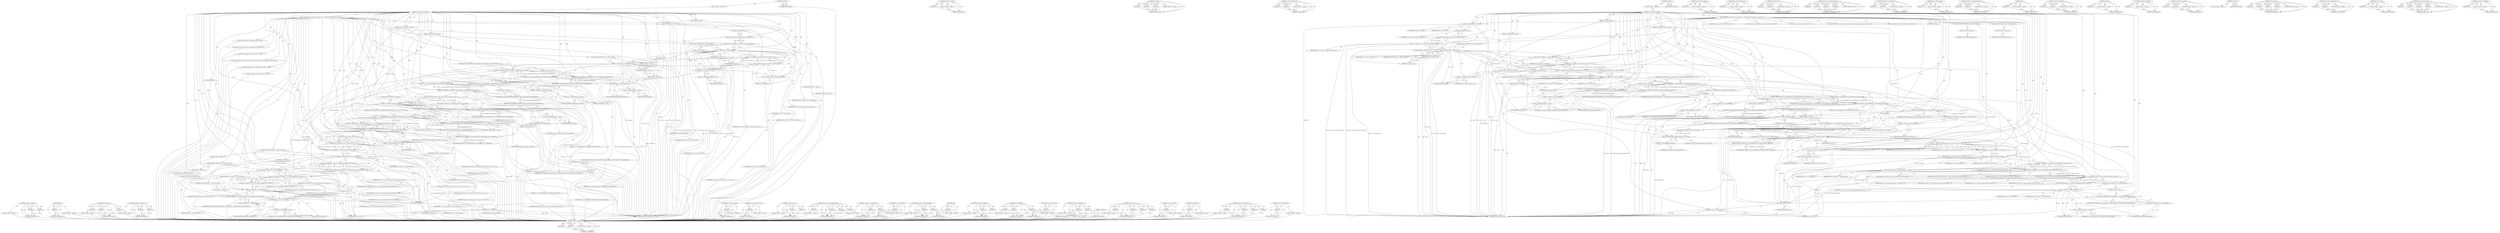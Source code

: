 digraph "&lt;operator&gt;.logicalNot" {
vulnerable_279 [label=<(METHOD,&lt;operator&gt;.equals)>];
vulnerable_280 [label=<(PARAM,p1)>];
vulnerable_281 [label=<(PARAM,p2)>];
vulnerable_282 [label=<(BLOCK,&lt;empty&gt;,&lt;empty&gt;)>];
vulnerable_283 [label=<(METHOD_RETURN,ANY)>];
vulnerable_254 [label=<(METHOD,&lt;operator&gt;.sizeOf)>];
vulnerable_255 [label=<(PARAM,p1)>];
vulnerable_256 [label=<(BLOCK,&lt;empty&gt;,&lt;empty&gt;)>];
vulnerable_257 [label=<(METHOD_RETURN,ANY)>];
vulnerable_208 [label=<(METHOD,tee_obj_get)>];
vulnerable_209 [label=<(PARAM,p1)>];
vulnerable_210 [label=<(PARAM,p2)>];
vulnerable_211 [label=<(PARAM,p3)>];
vulnerable_212 [label=<(BLOCK,&lt;empty&gt;,&lt;empty&gt;)>];
vulnerable_213 [label=<(METHOD_RETURN,ANY)>];
vulnerable_232 [label=<(METHOD,&lt;operator&gt;.fieldAccess)>];
vulnerable_233 [label=<(PARAM,p1)>];
vulnerable_234 [label=<(PARAM,p2)>];
vulnerable_235 [label=<(BLOCK,&lt;empty&gt;,&lt;empty&gt;)>];
vulnerable_236 [label=<(METHOD_RETURN,ANY)>];
vulnerable_6 [label=<(METHOD,&lt;global&gt;)<SUB>1</SUB>>];
vulnerable_7 [label=<(BLOCK,&lt;empty&gt;,&lt;empty&gt;)<SUB>1</SUB>>];
vulnerable_8 [label=<(METHOD,syscall_cryp_obj_populate)<SUB>1</SUB>>];
vulnerable_9 [label=<(PARAM,unsigned long obj)<SUB>1</SUB>>];
vulnerable_10 [label=<(PARAM,struct utee_attribute *usr_attrs)<SUB>2</SUB>>];
vulnerable_11 [label=<(PARAM,unsigned long attr_count)<SUB>3</SUB>>];
vulnerable_12 [label=<(BLOCK,{
	TEE_Result res;
	struct tee_ta_session *sess...,{
	TEE_Result res;
	struct tee_ta_session *sess...)<SUB>4</SUB>>];
vulnerable_13 [label="<(LOCAL,TEE_Result res: TEE_Result)<SUB>5</SUB>>"];
vulnerable_14 [label="<(LOCAL,struct tee_ta_session* sess: tee_ta_session*)<SUB>6</SUB>>"];
vulnerable_15 [label="<(LOCAL,struct tee_obj* o: tee_obj*)<SUB>7</SUB>>"];
vulnerable_16 [label="<(LOCAL,const struct tee_cryp_obj_type_props* type_props: tee_cryp_obj_type_props*)<SUB>8</SUB>>"];
vulnerable_17 [label="<(LOCAL,TEE_Attribute* attrs: TEE_Attribute*)<SUB>9</SUB>>"];
vulnerable_18 [label=<(&lt;operator&gt;.assignment,*attrs = NULL)<SUB>9</SUB>>];
vulnerable_19 [label=<(IDENTIFIER,attrs,*attrs = NULL)<SUB>9</SUB>>];
vulnerable_20 [label=<(IDENTIFIER,NULL,*attrs = NULL)<SUB>9</SUB>>];
vulnerable_21 [label=<(&lt;operator&gt;.assignment,res = tee_ta_get_current_session(&amp;sess))<SUB>11</SUB>>];
vulnerable_22 [label=<(IDENTIFIER,res,res = tee_ta_get_current_session(&amp;sess))<SUB>11</SUB>>];
vulnerable_23 [label=<(tee_ta_get_current_session,tee_ta_get_current_session(&amp;sess))<SUB>11</SUB>>];
vulnerable_24 [label=<(&lt;operator&gt;.addressOf,&amp;sess)<SUB>11</SUB>>];
vulnerable_25 [label=<(IDENTIFIER,sess,tee_ta_get_current_session(&amp;sess))<SUB>11</SUB>>];
vulnerable_26 [label=<(CONTROL_STRUCTURE,IF,if (res != TEE_SUCCESS))<SUB>12</SUB>>];
vulnerable_27 [label=<(&lt;operator&gt;.notEquals,res != TEE_SUCCESS)<SUB>12</SUB>>];
vulnerable_28 [label=<(IDENTIFIER,res,res != TEE_SUCCESS)<SUB>12</SUB>>];
vulnerable_29 [label=<(IDENTIFIER,TEE_SUCCESS,res != TEE_SUCCESS)<SUB>12</SUB>>];
vulnerable_30 [label=<(BLOCK,&lt;empty&gt;,&lt;empty&gt;)<SUB>13</SUB>>];
vulnerable_31 [label=<(RETURN,return res;,return res;)<SUB>13</SUB>>];
vulnerable_32 [label=<(IDENTIFIER,res,return res;)<SUB>13</SUB>>];
vulnerable_33 [label=<(&lt;operator&gt;.assignment,res = tee_obj_get(to_user_ta_ctx(sess-&gt;ctx),
		...)<SUB>15</SUB>>];
vulnerable_34 [label=<(IDENTIFIER,res,res = tee_obj_get(to_user_ta_ctx(sess-&gt;ctx),
		...)<SUB>15</SUB>>];
vulnerable_35 [label=<(tee_obj_get,tee_obj_get(to_user_ta_ctx(sess-&gt;ctx),
			  tee...)<SUB>15</SUB>>];
vulnerable_36 [label=<(to_user_ta_ctx,to_user_ta_ctx(sess-&gt;ctx))<SUB>15</SUB>>];
vulnerable_37 [label=<(&lt;operator&gt;.indirectFieldAccess,sess-&gt;ctx)<SUB>15</SUB>>];
vulnerable_38 [label=<(IDENTIFIER,sess,to_user_ta_ctx(sess-&gt;ctx))<SUB>15</SUB>>];
vulnerable_39 [label=<(FIELD_IDENTIFIER,ctx,ctx)<SUB>15</SUB>>];
vulnerable_40 [label=<(tee_svc_uref_to_vaddr,tee_svc_uref_to_vaddr(obj))<SUB>16</SUB>>];
vulnerable_41 [label=<(IDENTIFIER,obj,tee_svc_uref_to_vaddr(obj))<SUB>16</SUB>>];
vulnerable_42 [label=<(&lt;operator&gt;.addressOf,&amp;o)<SUB>16</SUB>>];
vulnerable_43 [label=<(IDENTIFIER,o,tee_obj_get(to_user_ta_ctx(sess-&gt;ctx),
			  tee...)<SUB>16</SUB>>];
vulnerable_44 [label=<(CONTROL_STRUCTURE,IF,if (res != TEE_SUCCESS))<SUB>17</SUB>>];
vulnerable_45 [label=<(&lt;operator&gt;.notEquals,res != TEE_SUCCESS)<SUB>17</SUB>>];
vulnerable_46 [label=<(IDENTIFIER,res,res != TEE_SUCCESS)<SUB>17</SUB>>];
vulnerable_47 [label=<(IDENTIFIER,TEE_SUCCESS,res != TEE_SUCCESS)<SUB>17</SUB>>];
vulnerable_48 [label=<(BLOCK,&lt;empty&gt;,&lt;empty&gt;)<SUB>18</SUB>>];
vulnerable_49 [label=<(RETURN,return res;,return res;)<SUB>18</SUB>>];
vulnerable_50 [label=<(IDENTIFIER,res,return res;)<SUB>18</SUB>>];
vulnerable_51 [label=<(CONTROL_STRUCTURE,IF,if ((o-&gt;info.handleFlags &amp; TEE_HANDLE_FLAG_PERSISTENT) != 0))<SUB>21</SUB>>];
vulnerable_52 [label=<(&lt;operator&gt;.notEquals,(o-&gt;info.handleFlags &amp; TEE_HANDLE_FLAG_PERSISTE...)<SUB>21</SUB>>];
vulnerable_53 [label=<(&lt;operator&gt;.and,o-&gt;info.handleFlags &amp; TEE_HANDLE_FLAG_PERSISTENT)<SUB>21</SUB>>];
vulnerable_54 [label=<(&lt;operator&gt;.fieldAccess,o-&gt;info.handleFlags)<SUB>21</SUB>>];
vulnerable_55 [label=<(&lt;operator&gt;.indirectFieldAccess,o-&gt;info)<SUB>21</SUB>>];
vulnerable_56 [label=<(IDENTIFIER,o,o-&gt;info.handleFlags &amp; TEE_HANDLE_FLAG_PERSISTENT)<SUB>21</SUB>>];
vulnerable_57 [label=<(FIELD_IDENTIFIER,info,info)<SUB>21</SUB>>];
vulnerable_58 [label=<(FIELD_IDENTIFIER,handleFlags,handleFlags)<SUB>21</SUB>>];
vulnerable_59 [label=<(IDENTIFIER,TEE_HANDLE_FLAG_PERSISTENT,o-&gt;info.handleFlags &amp; TEE_HANDLE_FLAG_PERSISTENT)<SUB>21</SUB>>];
vulnerable_60 [label=<(LITERAL,0,(o-&gt;info.handleFlags &amp; TEE_HANDLE_FLAG_PERSISTE...)<SUB>21</SUB>>];
vulnerable_61 [label=<(BLOCK,&lt;empty&gt;,&lt;empty&gt;)<SUB>22</SUB>>];
vulnerable_62 [label=<(RETURN,return TEE_ERROR_BAD_PARAMETERS;,return TEE_ERROR_BAD_PARAMETERS;)<SUB>22</SUB>>];
vulnerable_63 [label=<(IDENTIFIER,TEE_ERROR_BAD_PARAMETERS,return TEE_ERROR_BAD_PARAMETERS;)<SUB>22</SUB>>];
vulnerable_64 [label=<(CONTROL_STRUCTURE,IF,if ((o-&gt;info.handleFlags &amp; TEE_HANDLE_FLAG_INITIALIZED) != 0))<SUB>25</SUB>>];
vulnerable_65 [label=<(&lt;operator&gt;.notEquals,(o-&gt;info.handleFlags &amp; TEE_HANDLE_FLAG_INITIALI...)<SUB>25</SUB>>];
vulnerable_66 [label=<(&lt;operator&gt;.and,o-&gt;info.handleFlags &amp; TEE_HANDLE_FLAG_INITIALIZED)<SUB>25</SUB>>];
vulnerable_67 [label=<(&lt;operator&gt;.fieldAccess,o-&gt;info.handleFlags)<SUB>25</SUB>>];
vulnerable_68 [label=<(&lt;operator&gt;.indirectFieldAccess,o-&gt;info)<SUB>25</SUB>>];
vulnerable_69 [label=<(IDENTIFIER,o,o-&gt;info.handleFlags &amp; TEE_HANDLE_FLAG_INITIALIZED)<SUB>25</SUB>>];
vulnerable_70 [label=<(FIELD_IDENTIFIER,info,info)<SUB>25</SUB>>];
vulnerable_71 [label=<(FIELD_IDENTIFIER,handleFlags,handleFlags)<SUB>25</SUB>>];
vulnerable_72 [label=<(IDENTIFIER,TEE_HANDLE_FLAG_INITIALIZED,o-&gt;info.handleFlags &amp; TEE_HANDLE_FLAG_INITIALIZED)<SUB>25</SUB>>];
vulnerable_73 [label=<(LITERAL,0,(o-&gt;info.handleFlags &amp; TEE_HANDLE_FLAG_INITIALI...)<SUB>25</SUB>>];
vulnerable_74 [label=<(BLOCK,&lt;empty&gt;,&lt;empty&gt;)<SUB>26</SUB>>];
vulnerable_75 [label=<(RETURN,return TEE_ERROR_BAD_PARAMETERS;,return TEE_ERROR_BAD_PARAMETERS;)<SUB>26</SUB>>];
vulnerable_76 [label=<(IDENTIFIER,TEE_ERROR_BAD_PARAMETERS,return TEE_ERROR_BAD_PARAMETERS;)<SUB>26</SUB>>];
vulnerable_77 [label=<(&lt;operator&gt;.assignment,type_props = tee_svc_find_type_props(o-&gt;info.ob...)<SUB>28</SUB>>];
vulnerable_78 [label=<(IDENTIFIER,type_props,type_props = tee_svc_find_type_props(o-&gt;info.ob...)<SUB>28</SUB>>];
vulnerable_79 [label=<(tee_svc_find_type_props,tee_svc_find_type_props(o-&gt;info.objectType))<SUB>28</SUB>>];
vulnerable_80 [label=<(&lt;operator&gt;.fieldAccess,o-&gt;info.objectType)<SUB>28</SUB>>];
vulnerable_81 [label=<(&lt;operator&gt;.indirectFieldAccess,o-&gt;info)<SUB>28</SUB>>];
vulnerable_82 [label=<(IDENTIFIER,o,tee_svc_find_type_props(o-&gt;info.objectType))<SUB>28</SUB>>];
vulnerable_83 [label=<(FIELD_IDENTIFIER,info,info)<SUB>28</SUB>>];
vulnerable_84 [label=<(FIELD_IDENTIFIER,objectType,objectType)<SUB>28</SUB>>];
vulnerable_85 [label=<(CONTROL_STRUCTURE,IF,if (!type_props))<SUB>29</SUB>>];
vulnerable_86 [label=<(&lt;operator&gt;.logicalNot,!type_props)<SUB>29</SUB>>];
vulnerable_87 [label=<(IDENTIFIER,type_props,!type_props)<SUB>29</SUB>>];
vulnerable_88 [label=<(BLOCK,&lt;empty&gt;,&lt;empty&gt;)<SUB>30</SUB>>];
vulnerable_89 [label=<(RETURN,return TEE_ERROR_NOT_IMPLEMENTED;,return TEE_ERROR_NOT_IMPLEMENTED;)<SUB>30</SUB>>];
vulnerable_90 [label=<(IDENTIFIER,TEE_ERROR_NOT_IMPLEMENTED,return TEE_ERROR_NOT_IMPLEMENTED;)<SUB>30</SUB>>];
vulnerable_91 [label=<(&lt;operator&gt;.assignment,attrs = malloc(sizeof(TEE_Attribute) * attr_count))<SUB>32</SUB>>];
vulnerable_92 [label=<(IDENTIFIER,attrs,attrs = malloc(sizeof(TEE_Attribute) * attr_count))<SUB>32</SUB>>];
vulnerable_93 [label=<(malloc,malloc(sizeof(TEE_Attribute) * attr_count))<SUB>32</SUB>>];
vulnerable_94 [label=<(&lt;operator&gt;.multiplication,sizeof(TEE_Attribute) * attr_count)<SUB>32</SUB>>];
vulnerable_95 [label=<(&lt;operator&gt;.sizeOf,sizeof(TEE_Attribute))<SUB>32</SUB>>];
vulnerable_96 [label=<(IDENTIFIER,TEE_Attribute,sizeof(TEE_Attribute))<SUB>32</SUB>>];
vulnerable_97 [label=<(IDENTIFIER,attr_count,sizeof(TEE_Attribute) * attr_count)<SUB>32</SUB>>];
vulnerable_98 [label=<(CONTROL_STRUCTURE,IF,if (!attrs))<SUB>33</SUB>>];
vulnerable_99 [label=<(&lt;operator&gt;.logicalNot,!attrs)<SUB>33</SUB>>];
vulnerable_100 [label=<(IDENTIFIER,attrs,!attrs)<SUB>33</SUB>>];
vulnerable_101 [label=<(BLOCK,&lt;empty&gt;,&lt;empty&gt;)<SUB>34</SUB>>];
vulnerable_102 [label=<(RETURN,return TEE_ERROR_OUT_OF_MEMORY;,return TEE_ERROR_OUT_OF_MEMORY;)<SUB>34</SUB>>];
vulnerable_103 [label=<(IDENTIFIER,TEE_ERROR_OUT_OF_MEMORY,return TEE_ERROR_OUT_OF_MEMORY;)<SUB>34</SUB>>];
vulnerable_104 [label=<(&lt;operator&gt;.assignment,res = copy_in_attrs(to_user_ta_ctx(sess-&gt;ctx), ...)<SUB>35</SUB>>];
vulnerable_105 [label=<(IDENTIFIER,res,res = copy_in_attrs(to_user_ta_ctx(sess-&gt;ctx), ...)<SUB>35</SUB>>];
vulnerable_106 [label=<(copy_in_attrs,copy_in_attrs(to_user_ta_ctx(sess-&gt;ctx), usr_at...)<SUB>35</SUB>>];
vulnerable_107 [label=<(to_user_ta_ctx,to_user_ta_ctx(sess-&gt;ctx))<SUB>35</SUB>>];
vulnerable_108 [label=<(&lt;operator&gt;.indirectFieldAccess,sess-&gt;ctx)<SUB>35</SUB>>];
vulnerable_109 [label=<(IDENTIFIER,sess,to_user_ta_ctx(sess-&gt;ctx))<SUB>35</SUB>>];
vulnerable_110 [label=<(FIELD_IDENTIFIER,ctx,ctx)<SUB>35</SUB>>];
vulnerable_111 [label=<(IDENTIFIER,usr_attrs,copy_in_attrs(to_user_ta_ctx(sess-&gt;ctx), usr_at...)<SUB>35</SUB>>];
vulnerable_112 [label=<(IDENTIFIER,attr_count,copy_in_attrs(to_user_ta_ctx(sess-&gt;ctx), usr_at...)<SUB>35</SUB>>];
vulnerable_113 [label=<(IDENTIFIER,attrs,copy_in_attrs(to_user_ta_ctx(sess-&gt;ctx), usr_at...)<SUB>36</SUB>>];
vulnerable_114 [label=<(CONTROL_STRUCTURE,IF,if (res != TEE_SUCCESS))<SUB>37</SUB>>];
vulnerable_115 [label=<(&lt;operator&gt;.notEquals,res != TEE_SUCCESS)<SUB>37</SUB>>];
vulnerable_116 [label=<(IDENTIFIER,res,res != TEE_SUCCESS)<SUB>37</SUB>>];
vulnerable_117 [label=<(IDENTIFIER,TEE_SUCCESS,res != TEE_SUCCESS)<SUB>37</SUB>>];
vulnerable_118 [label=<(BLOCK,&lt;empty&gt;,&lt;empty&gt;)<SUB>38</SUB>>];
vulnerable_119 [label=<(CONTROL_STRUCTURE,GOTO,goto out;)<SUB>38</SUB>>];
vulnerable_120 [label=<(&lt;operator&gt;.assignment,res = tee_svc_cryp_check_attr(ATTR_USAGE_POPULA...)<SUB>40</SUB>>];
vulnerable_121 [label=<(IDENTIFIER,res,res = tee_svc_cryp_check_attr(ATTR_USAGE_POPULA...)<SUB>40</SUB>>];
vulnerable_122 [label=<(tee_svc_cryp_check_attr,tee_svc_cryp_check_attr(ATTR_USAGE_POPULATE, ty...)<SUB>40</SUB>>];
vulnerable_123 [label=<(IDENTIFIER,ATTR_USAGE_POPULATE,tee_svc_cryp_check_attr(ATTR_USAGE_POPULATE, ty...)<SUB>40</SUB>>];
vulnerable_124 [label=<(IDENTIFIER,type_props,tee_svc_cryp_check_attr(ATTR_USAGE_POPULATE, ty...)<SUB>40</SUB>>];
vulnerable_125 [label=<(IDENTIFIER,attrs,tee_svc_cryp_check_attr(ATTR_USAGE_POPULATE, ty...)<SUB>41</SUB>>];
vulnerable_126 [label=<(IDENTIFIER,attr_count,tee_svc_cryp_check_attr(ATTR_USAGE_POPULATE, ty...)<SUB>41</SUB>>];
vulnerable_127 [label=<(CONTROL_STRUCTURE,IF,if (res != TEE_SUCCESS))<SUB>42</SUB>>];
vulnerable_128 [label=<(&lt;operator&gt;.notEquals,res != TEE_SUCCESS)<SUB>42</SUB>>];
vulnerable_129 [label=<(IDENTIFIER,res,res != TEE_SUCCESS)<SUB>42</SUB>>];
vulnerable_130 [label=<(IDENTIFIER,TEE_SUCCESS,res != TEE_SUCCESS)<SUB>42</SUB>>];
vulnerable_131 [label=<(BLOCK,&lt;empty&gt;,&lt;empty&gt;)<SUB>43</SUB>>];
vulnerable_132 [label=<(CONTROL_STRUCTURE,GOTO,goto out;)<SUB>43</SUB>>];
vulnerable_133 [label=<(&lt;operator&gt;.assignment,res = tee_svc_cryp_obj_populate_type(o, type_pr...)<SUB>45</SUB>>];
vulnerable_134 [label=<(IDENTIFIER,res,res = tee_svc_cryp_obj_populate_type(o, type_pr...)<SUB>45</SUB>>];
vulnerable_135 [label=<(tee_svc_cryp_obj_populate_type,tee_svc_cryp_obj_populate_type(o, type_props, a...)<SUB>45</SUB>>];
vulnerable_136 [label=<(IDENTIFIER,o,tee_svc_cryp_obj_populate_type(o, type_props, a...)<SUB>45</SUB>>];
vulnerable_137 [label=<(IDENTIFIER,type_props,tee_svc_cryp_obj_populate_type(o, type_props, a...)<SUB>45</SUB>>];
vulnerable_138 [label=<(IDENTIFIER,attrs,tee_svc_cryp_obj_populate_type(o, type_props, a...)<SUB>45</SUB>>];
vulnerable_139 [label=<(IDENTIFIER,attr_count,tee_svc_cryp_obj_populate_type(o, type_props, a...)<SUB>45</SUB>>];
vulnerable_140 [label=<(CONTROL_STRUCTURE,IF,if (res == TEE_SUCCESS))<SUB>46</SUB>>];
vulnerable_141 [label=<(&lt;operator&gt;.equals,res == TEE_SUCCESS)<SUB>46</SUB>>];
vulnerable_142 [label=<(IDENTIFIER,res,res == TEE_SUCCESS)<SUB>46</SUB>>];
vulnerable_143 [label=<(IDENTIFIER,TEE_SUCCESS,res == TEE_SUCCESS)<SUB>46</SUB>>];
vulnerable_144 [label=<(BLOCK,&lt;empty&gt;,&lt;empty&gt;)<SUB>47</SUB>>];
vulnerable_145 [label=<(&lt;operators&gt;.assignmentOr,o-&gt;info.handleFlags |= TEE_HANDLE_FLAG_INITIALIZED)<SUB>47</SUB>>];
vulnerable_146 [label=<(&lt;operator&gt;.fieldAccess,o-&gt;info.handleFlags)<SUB>47</SUB>>];
vulnerable_147 [label=<(&lt;operator&gt;.indirectFieldAccess,o-&gt;info)<SUB>47</SUB>>];
vulnerable_148 [label=<(IDENTIFIER,o,o-&gt;info.handleFlags |= TEE_HANDLE_FLAG_INITIALIZED)<SUB>47</SUB>>];
vulnerable_149 [label=<(FIELD_IDENTIFIER,info,info)<SUB>47</SUB>>];
vulnerable_150 [label=<(FIELD_IDENTIFIER,handleFlags,handleFlags)<SUB>47</SUB>>];
vulnerable_151 [label=<(IDENTIFIER,TEE_HANDLE_FLAG_INITIALIZED,o-&gt;info.handleFlags |= TEE_HANDLE_FLAG_INITIALIZED)<SUB>47</SUB>>];
vulnerable_152 [label=<(JUMP_TARGET,out)<SUB>49</SUB>>];
vulnerable_153 [label=<(free,free(attrs))<SUB>50</SUB>>];
vulnerable_154 [label=<(IDENTIFIER,attrs,free(attrs))<SUB>50</SUB>>];
vulnerable_155 [label=<(RETURN,return res;,return res;)<SUB>51</SUB>>];
vulnerable_156 [label=<(IDENTIFIER,res,return res;)<SUB>51</SUB>>];
vulnerable_157 [label=<(METHOD_RETURN,TEE_Result)<SUB>1</SUB>>];
vulnerable_159 [label=<(METHOD_RETURN,ANY)<SUB>1</SUB>>];
vulnerable_237 [label=<(METHOD,tee_svc_find_type_props)>];
vulnerable_238 [label=<(PARAM,p1)>];
vulnerable_239 [label=<(BLOCK,&lt;empty&gt;,&lt;empty&gt;)>];
vulnerable_240 [label=<(METHOD_RETURN,ANY)>];
vulnerable_195 [label=<(METHOD,tee_ta_get_current_session)>];
vulnerable_196 [label=<(PARAM,p1)>];
vulnerable_197 [label=<(BLOCK,&lt;empty&gt;,&lt;empty&gt;)>];
vulnerable_198 [label=<(METHOD_RETURN,ANY)>];
vulnerable_227 [label=<(METHOD,&lt;operator&gt;.and)>];
vulnerable_228 [label=<(PARAM,p1)>];
vulnerable_229 [label=<(PARAM,p2)>];
vulnerable_230 [label=<(BLOCK,&lt;empty&gt;,&lt;empty&gt;)>];
vulnerable_231 [label=<(METHOD_RETURN,ANY)>];
vulnerable_272 [label=<(METHOD,tee_svc_cryp_obj_populate_type)>];
vulnerable_273 [label=<(PARAM,p1)>];
vulnerable_274 [label=<(PARAM,p2)>];
vulnerable_275 [label=<(PARAM,p3)>];
vulnerable_276 [label=<(PARAM,p4)>];
vulnerable_277 [label=<(BLOCK,&lt;empty&gt;,&lt;empty&gt;)>];
vulnerable_278 [label=<(METHOD_RETURN,ANY)>];
vulnerable_284 [label=<(METHOD,&lt;operators&gt;.assignmentOr)>];
vulnerable_285 [label=<(PARAM,p1)>];
vulnerable_286 [label=<(PARAM,p2)>];
vulnerable_287 [label=<(BLOCK,&lt;empty&gt;,&lt;empty&gt;)>];
vulnerable_288 [label=<(METHOD_RETURN,ANY)>];
vulnerable_223 [label=<(METHOD,tee_svc_uref_to_vaddr)>];
vulnerable_224 [label=<(PARAM,p1)>];
vulnerable_225 [label=<(BLOCK,&lt;empty&gt;,&lt;empty&gt;)>];
vulnerable_226 [label=<(METHOD_RETURN,ANY)>];
vulnerable_218 [label=<(METHOD,&lt;operator&gt;.indirectFieldAccess)>];
vulnerable_219 [label=<(PARAM,p1)>];
vulnerable_220 [label=<(PARAM,p2)>];
vulnerable_221 [label=<(BLOCK,&lt;empty&gt;,&lt;empty&gt;)>];
vulnerable_222 [label=<(METHOD_RETURN,ANY)>];
vulnerable_289 [label=<(METHOD,free)>];
vulnerable_290 [label=<(PARAM,p1)>];
vulnerable_291 [label=<(BLOCK,&lt;empty&gt;,&lt;empty&gt;)>];
vulnerable_292 [label=<(METHOD_RETURN,ANY)>];
vulnerable_203 [label=<(METHOD,&lt;operator&gt;.notEquals)>];
vulnerable_204 [label=<(PARAM,p1)>];
vulnerable_205 [label=<(PARAM,p2)>];
vulnerable_206 [label=<(BLOCK,&lt;empty&gt;,&lt;empty&gt;)>];
vulnerable_207 [label=<(METHOD_RETURN,ANY)>];
vulnerable_245 [label=<(METHOD,malloc)>];
vulnerable_246 [label=<(PARAM,p1)>];
vulnerable_247 [label=<(BLOCK,&lt;empty&gt;,&lt;empty&gt;)>];
vulnerable_248 [label=<(METHOD_RETURN,ANY)>];
vulnerable_199 [label=<(METHOD,&lt;operator&gt;.addressOf)>];
vulnerable_200 [label=<(PARAM,p1)>];
vulnerable_201 [label=<(BLOCK,&lt;empty&gt;,&lt;empty&gt;)>];
vulnerable_202 [label=<(METHOD_RETURN,ANY)>];
vulnerable_190 [label=<(METHOD,&lt;operator&gt;.assignment)>];
vulnerable_191 [label=<(PARAM,p1)>];
vulnerable_192 [label=<(PARAM,p2)>];
vulnerable_193 [label=<(BLOCK,&lt;empty&gt;,&lt;empty&gt;)>];
vulnerable_194 [label=<(METHOD_RETURN,ANY)>];
vulnerable_184 [label=<(METHOD,&lt;global&gt;)<SUB>1</SUB>>];
vulnerable_185 [label=<(BLOCK,&lt;empty&gt;,&lt;empty&gt;)>];
vulnerable_186 [label=<(METHOD_RETURN,ANY)>];
vulnerable_258 [label=<(METHOD,copy_in_attrs)>];
vulnerable_259 [label=<(PARAM,p1)>];
vulnerable_260 [label=<(PARAM,p2)>];
vulnerable_261 [label=<(PARAM,p3)>];
vulnerable_262 [label=<(PARAM,p4)>];
vulnerable_263 [label=<(BLOCK,&lt;empty&gt;,&lt;empty&gt;)>];
vulnerable_264 [label=<(METHOD_RETURN,ANY)>];
vulnerable_249 [label=<(METHOD,&lt;operator&gt;.multiplication)>];
vulnerable_250 [label=<(PARAM,p1)>];
vulnerable_251 [label=<(PARAM,p2)>];
vulnerable_252 [label=<(BLOCK,&lt;empty&gt;,&lt;empty&gt;)>];
vulnerable_253 [label=<(METHOD_RETURN,ANY)>];
vulnerable_214 [label=<(METHOD,to_user_ta_ctx)>];
vulnerable_215 [label=<(PARAM,p1)>];
vulnerable_216 [label=<(BLOCK,&lt;empty&gt;,&lt;empty&gt;)>];
vulnerable_217 [label=<(METHOD_RETURN,ANY)>];
vulnerable_265 [label=<(METHOD,tee_svc_cryp_check_attr)>];
vulnerable_266 [label=<(PARAM,p1)>];
vulnerable_267 [label=<(PARAM,p2)>];
vulnerable_268 [label=<(PARAM,p3)>];
vulnerable_269 [label=<(PARAM,p4)>];
vulnerable_270 [label=<(BLOCK,&lt;empty&gt;,&lt;empty&gt;)>];
vulnerable_271 [label=<(METHOD_RETURN,ANY)>];
vulnerable_241 [label=<(METHOD,&lt;operator&gt;.logicalNot)>];
vulnerable_242 [label=<(PARAM,p1)>];
vulnerable_243 [label=<(BLOCK,&lt;empty&gt;,&lt;empty&gt;)>];
vulnerable_244 [label=<(METHOD_RETURN,ANY)>];
fixed_293 [label=<(METHOD,&lt;operator&gt;.equals)>];
fixed_294 [label=<(PARAM,p1)>];
fixed_295 [label=<(PARAM,p2)>];
fixed_296 [label=<(BLOCK,&lt;empty&gt;,&lt;empty&gt;)>];
fixed_297 [label=<(METHOD_RETURN,ANY)>];
fixed_268 [label=<(METHOD,malloc)>];
fixed_269 [label=<(PARAM,p1)>];
fixed_270 [label=<(BLOCK,&lt;empty&gt;,&lt;empty&gt;)>];
fixed_271 [label=<(METHOD_RETURN,ANY)>];
fixed_221 [label=<(METHOD,tee_obj_get)>];
fixed_222 [label=<(PARAM,p1)>];
fixed_223 [label=<(PARAM,p2)>];
fixed_224 [label=<(PARAM,p3)>];
fixed_225 [label=<(BLOCK,&lt;empty&gt;,&lt;empty&gt;)>];
fixed_226 [label=<(METHOD_RETURN,ANY)>];
fixed_245 [label=<(METHOD,&lt;operator&gt;.fieldAccess)>];
fixed_246 [label=<(PARAM,p1)>];
fixed_247 [label=<(PARAM,p2)>];
fixed_248 [label=<(BLOCK,&lt;empty&gt;,&lt;empty&gt;)>];
fixed_249 [label=<(METHOD_RETURN,ANY)>];
fixed_6 [label=<(METHOD,&lt;global&gt;)<SUB>1</SUB>>];
fixed_7 [label=<(BLOCK,&lt;empty&gt;,&lt;empty&gt;)<SUB>1</SUB>>];
fixed_8 [label=<(METHOD,syscall_cryp_obj_populate)<SUB>1</SUB>>];
fixed_9 [label=<(PARAM,unsigned long obj)<SUB>1</SUB>>];
fixed_10 [label=<(PARAM,struct utee_attribute *usr_attrs)<SUB>2</SUB>>];
fixed_11 [label=<(PARAM,unsigned long attr_count)<SUB>3</SUB>>];
fixed_12 [label=<(BLOCK,{
	TEE_Result res;
	struct tee_ta_session *sess...,{
	TEE_Result res;
	struct tee_ta_session *sess...)<SUB>4</SUB>>];
fixed_13 [label="<(LOCAL,TEE_Result res: TEE_Result)<SUB>5</SUB>>"];
fixed_14 [label="<(LOCAL,struct tee_ta_session* sess: tee_ta_session*)<SUB>6</SUB>>"];
fixed_15 [label="<(LOCAL,struct tee_obj* o: tee_obj*)<SUB>7</SUB>>"];
fixed_16 [label="<(LOCAL,const struct tee_cryp_obj_type_props* type_props: tee_cryp_obj_type_props*)<SUB>8</SUB>>"];
fixed_17 [label="<(LOCAL,TEE_Attribute* attrs: TEE_Attribute*)<SUB>9</SUB>>"];
fixed_18 [label=<(&lt;operator&gt;.assignment,*attrs = NULL)<SUB>9</SUB>>];
fixed_19 [label=<(IDENTIFIER,attrs,*attrs = NULL)<SUB>9</SUB>>];
fixed_20 [label=<(IDENTIFIER,NULL,*attrs = NULL)<SUB>9</SUB>>];
fixed_21 [label=<(&lt;operator&gt;.assignment,res = tee_ta_get_current_session(&amp;sess))<SUB>11</SUB>>];
fixed_22 [label=<(IDENTIFIER,res,res = tee_ta_get_current_session(&amp;sess))<SUB>11</SUB>>];
fixed_23 [label=<(tee_ta_get_current_session,tee_ta_get_current_session(&amp;sess))<SUB>11</SUB>>];
fixed_24 [label=<(&lt;operator&gt;.addressOf,&amp;sess)<SUB>11</SUB>>];
fixed_25 [label=<(IDENTIFIER,sess,tee_ta_get_current_session(&amp;sess))<SUB>11</SUB>>];
fixed_26 [label=<(CONTROL_STRUCTURE,IF,if (res != TEE_SUCCESS))<SUB>12</SUB>>];
fixed_27 [label=<(&lt;operator&gt;.notEquals,res != TEE_SUCCESS)<SUB>12</SUB>>];
fixed_28 [label=<(IDENTIFIER,res,res != TEE_SUCCESS)<SUB>12</SUB>>];
fixed_29 [label=<(IDENTIFIER,TEE_SUCCESS,res != TEE_SUCCESS)<SUB>12</SUB>>];
fixed_30 [label=<(BLOCK,&lt;empty&gt;,&lt;empty&gt;)<SUB>13</SUB>>];
fixed_31 [label=<(RETURN,return res;,return res;)<SUB>13</SUB>>];
fixed_32 [label=<(IDENTIFIER,res,return res;)<SUB>13</SUB>>];
fixed_33 [label=<(&lt;operator&gt;.assignment,res = tee_obj_get(to_user_ta_ctx(sess-&gt;ctx),
		...)<SUB>15</SUB>>];
fixed_34 [label=<(IDENTIFIER,res,res = tee_obj_get(to_user_ta_ctx(sess-&gt;ctx),
		...)<SUB>15</SUB>>];
fixed_35 [label=<(tee_obj_get,tee_obj_get(to_user_ta_ctx(sess-&gt;ctx),
			  tee...)<SUB>15</SUB>>];
fixed_36 [label=<(to_user_ta_ctx,to_user_ta_ctx(sess-&gt;ctx))<SUB>15</SUB>>];
fixed_37 [label=<(&lt;operator&gt;.indirectFieldAccess,sess-&gt;ctx)<SUB>15</SUB>>];
fixed_38 [label=<(IDENTIFIER,sess,to_user_ta_ctx(sess-&gt;ctx))<SUB>15</SUB>>];
fixed_39 [label=<(FIELD_IDENTIFIER,ctx,ctx)<SUB>15</SUB>>];
fixed_40 [label=<(tee_svc_uref_to_vaddr,tee_svc_uref_to_vaddr(obj))<SUB>16</SUB>>];
fixed_41 [label=<(IDENTIFIER,obj,tee_svc_uref_to_vaddr(obj))<SUB>16</SUB>>];
fixed_42 [label=<(&lt;operator&gt;.addressOf,&amp;o)<SUB>16</SUB>>];
fixed_43 [label=<(IDENTIFIER,o,tee_obj_get(to_user_ta_ctx(sess-&gt;ctx),
			  tee...)<SUB>16</SUB>>];
fixed_44 [label=<(CONTROL_STRUCTURE,IF,if (res != TEE_SUCCESS))<SUB>17</SUB>>];
fixed_45 [label=<(&lt;operator&gt;.notEquals,res != TEE_SUCCESS)<SUB>17</SUB>>];
fixed_46 [label=<(IDENTIFIER,res,res != TEE_SUCCESS)<SUB>17</SUB>>];
fixed_47 [label=<(IDENTIFIER,TEE_SUCCESS,res != TEE_SUCCESS)<SUB>17</SUB>>];
fixed_48 [label=<(BLOCK,&lt;empty&gt;,&lt;empty&gt;)<SUB>18</SUB>>];
fixed_49 [label=<(RETURN,return res;,return res;)<SUB>18</SUB>>];
fixed_50 [label=<(IDENTIFIER,res,return res;)<SUB>18</SUB>>];
fixed_51 [label=<(CONTROL_STRUCTURE,IF,if ((o-&gt;info.handleFlags &amp; TEE_HANDLE_FLAG_PERSISTENT) != 0))<SUB>21</SUB>>];
fixed_52 [label=<(&lt;operator&gt;.notEquals,(o-&gt;info.handleFlags &amp; TEE_HANDLE_FLAG_PERSISTE...)<SUB>21</SUB>>];
fixed_53 [label=<(&lt;operator&gt;.and,o-&gt;info.handleFlags &amp; TEE_HANDLE_FLAG_PERSISTENT)<SUB>21</SUB>>];
fixed_54 [label=<(&lt;operator&gt;.fieldAccess,o-&gt;info.handleFlags)<SUB>21</SUB>>];
fixed_55 [label=<(&lt;operator&gt;.indirectFieldAccess,o-&gt;info)<SUB>21</SUB>>];
fixed_56 [label=<(IDENTIFIER,o,o-&gt;info.handleFlags &amp; TEE_HANDLE_FLAG_PERSISTENT)<SUB>21</SUB>>];
fixed_57 [label=<(FIELD_IDENTIFIER,info,info)<SUB>21</SUB>>];
fixed_58 [label=<(FIELD_IDENTIFIER,handleFlags,handleFlags)<SUB>21</SUB>>];
fixed_59 [label=<(IDENTIFIER,TEE_HANDLE_FLAG_PERSISTENT,o-&gt;info.handleFlags &amp; TEE_HANDLE_FLAG_PERSISTENT)<SUB>21</SUB>>];
fixed_60 [label=<(LITERAL,0,(o-&gt;info.handleFlags &amp; TEE_HANDLE_FLAG_PERSISTE...)<SUB>21</SUB>>];
fixed_61 [label=<(BLOCK,&lt;empty&gt;,&lt;empty&gt;)<SUB>22</SUB>>];
fixed_62 [label=<(RETURN,return TEE_ERROR_BAD_PARAMETERS;,return TEE_ERROR_BAD_PARAMETERS;)<SUB>22</SUB>>];
fixed_63 [label=<(IDENTIFIER,TEE_ERROR_BAD_PARAMETERS,return TEE_ERROR_BAD_PARAMETERS;)<SUB>22</SUB>>];
fixed_64 [label=<(CONTROL_STRUCTURE,IF,if ((o-&gt;info.handleFlags &amp; TEE_HANDLE_FLAG_INITIALIZED) != 0))<SUB>25</SUB>>];
fixed_65 [label=<(&lt;operator&gt;.notEquals,(o-&gt;info.handleFlags &amp; TEE_HANDLE_FLAG_INITIALI...)<SUB>25</SUB>>];
fixed_66 [label=<(&lt;operator&gt;.and,o-&gt;info.handleFlags &amp; TEE_HANDLE_FLAG_INITIALIZED)<SUB>25</SUB>>];
fixed_67 [label=<(&lt;operator&gt;.fieldAccess,o-&gt;info.handleFlags)<SUB>25</SUB>>];
fixed_68 [label=<(&lt;operator&gt;.indirectFieldAccess,o-&gt;info)<SUB>25</SUB>>];
fixed_69 [label=<(IDENTIFIER,o,o-&gt;info.handleFlags &amp; TEE_HANDLE_FLAG_INITIALIZED)<SUB>25</SUB>>];
fixed_70 [label=<(FIELD_IDENTIFIER,info,info)<SUB>25</SUB>>];
fixed_71 [label=<(FIELD_IDENTIFIER,handleFlags,handleFlags)<SUB>25</SUB>>];
fixed_72 [label=<(IDENTIFIER,TEE_HANDLE_FLAG_INITIALIZED,o-&gt;info.handleFlags &amp; TEE_HANDLE_FLAG_INITIALIZED)<SUB>25</SUB>>];
fixed_73 [label=<(LITERAL,0,(o-&gt;info.handleFlags &amp; TEE_HANDLE_FLAG_INITIALI...)<SUB>25</SUB>>];
fixed_74 [label=<(BLOCK,&lt;empty&gt;,&lt;empty&gt;)<SUB>26</SUB>>];
fixed_75 [label=<(RETURN,return TEE_ERROR_BAD_PARAMETERS;,return TEE_ERROR_BAD_PARAMETERS;)<SUB>26</SUB>>];
fixed_76 [label=<(IDENTIFIER,TEE_ERROR_BAD_PARAMETERS,return TEE_ERROR_BAD_PARAMETERS;)<SUB>26</SUB>>];
fixed_77 [label=<(&lt;operator&gt;.assignment,type_props = tee_svc_find_type_props(o-&gt;info.ob...)<SUB>28</SUB>>];
fixed_78 [label=<(IDENTIFIER,type_props,type_props = tee_svc_find_type_props(o-&gt;info.ob...)<SUB>28</SUB>>];
fixed_79 [label=<(tee_svc_find_type_props,tee_svc_find_type_props(o-&gt;info.objectType))<SUB>28</SUB>>];
fixed_80 [label=<(&lt;operator&gt;.fieldAccess,o-&gt;info.objectType)<SUB>28</SUB>>];
fixed_81 [label=<(&lt;operator&gt;.indirectFieldAccess,o-&gt;info)<SUB>28</SUB>>];
fixed_82 [label=<(IDENTIFIER,o,tee_svc_find_type_props(o-&gt;info.objectType))<SUB>28</SUB>>];
fixed_83 [label=<(FIELD_IDENTIFIER,info,info)<SUB>28</SUB>>];
fixed_84 [label=<(FIELD_IDENTIFIER,objectType,objectType)<SUB>28</SUB>>];
fixed_85 [label=<(CONTROL_STRUCTURE,IF,if (!type_props))<SUB>29</SUB>>];
fixed_86 [label=<(&lt;operator&gt;.logicalNot,!type_props)<SUB>29</SUB>>];
fixed_87 [label=<(IDENTIFIER,type_props,!type_props)<SUB>29</SUB>>];
fixed_88 [label=<(BLOCK,&lt;empty&gt;,&lt;empty&gt;)<SUB>30</SUB>>];
fixed_89 [label=<(RETURN,return TEE_ERROR_NOT_IMPLEMENTED;,return TEE_ERROR_NOT_IMPLEMENTED;)<SUB>30</SUB>>];
fixed_90 [label=<(IDENTIFIER,TEE_ERROR_NOT_IMPLEMENTED,return TEE_ERROR_NOT_IMPLEMENTED;)<SUB>30</SUB>>];
fixed_91 [label="<(LOCAL,size_t alloc_size: size_t)<SUB>32</SUB>>"];
fixed_92 [label=<(&lt;operator&gt;.assignment,alloc_size = 0)<SUB>32</SUB>>];
fixed_93 [label=<(IDENTIFIER,alloc_size,alloc_size = 0)<SUB>32</SUB>>];
fixed_94 [label=<(LITERAL,0,alloc_size = 0)<SUB>32</SUB>>];
fixed_95 [label=<(CONTROL_STRUCTURE,IF,if (MUL_OVERFLOW(sizeof(TEE_Attribute), attr_count, &amp;alloc_size)))<SUB>34</SUB>>];
fixed_96 [label=<(MUL_OVERFLOW,MUL_OVERFLOW(sizeof(TEE_Attribute), attr_count,...)<SUB>34</SUB>>];
fixed_97 [label=<(&lt;operator&gt;.sizeOf,sizeof(TEE_Attribute))<SUB>34</SUB>>];
fixed_98 [label=<(IDENTIFIER,TEE_Attribute,sizeof(TEE_Attribute))<SUB>34</SUB>>];
fixed_99 [label=<(IDENTIFIER,attr_count,MUL_OVERFLOW(sizeof(TEE_Attribute), attr_count,...)<SUB>34</SUB>>];
fixed_100 [label=<(&lt;operator&gt;.addressOf,&amp;alloc_size)<SUB>34</SUB>>];
fixed_101 [label=<(IDENTIFIER,alloc_size,MUL_OVERFLOW(sizeof(TEE_Attribute), attr_count,...)<SUB>34</SUB>>];
fixed_102 [label=<(BLOCK,&lt;empty&gt;,&lt;empty&gt;)<SUB>35</SUB>>];
fixed_103 [label=<(RETURN,return TEE_ERROR_OVERFLOW;,return TEE_ERROR_OVERFLOW;)<SUB>35</SUB>>];
fixed_104 [label=<(IDENTIFIER,TEE_ERROR_OVERFLOW,return TEE_ERROR_OVERFLOW;)<SUB>35</SUB>>];
fixed_105 [label=<(&lt;operator&gt;.assignment,attrs = malloc(alloc_size))<SUB>37</SUB>>];
fixed_106 [label=<(IDENTIFIER,attrs,attrs = malloc(alloc_size))<SUB>37</SUB>>];
fixed_107 [label=<(malloc,malloc(alloc_size))<SUB>37</SUB>>];
fixed_108 [label=<(IDENTIFIER,alloc_size,malloc(alloc_size))<SUB>37</SUB>>];
fixed_109 [label=<(CONTROL_STRUCTURE,IF,if (!attrs))<SUB>38</SUB>>];
fixed_110 [label=<(&lt;operator&gt;.logicalNot,!attrs)<SUB>38</SUB>>];
fixed_111 [label=<(IDENTIFIER,attrs,!attrs)<SUB>38</SUB>>];
fixed_112 [label=<(BLOCK,&lt;empty&gt;,&lt;empty&gt;)<SUB>39</SUB>>];
fixed_113 [label=<(RETURN,return TEE_ERROR_OUT_OF_MEMORY;,return TEE_ERROR_OUT_OF_MEMORY;)<SUB>39</SUB>>];
fixed_114 [label=<(IDENTIFIER,TEE_ERROR_OUT_OF_MEMORY,return TEE_ERROR_OUT_OF_MEMORY;)<SUB>39</SUB>>];
fixed_115 [label=<(&lt;operator&gt;.assignment,res = copy_in_attrs(to_user_ta_ctx(sess-&gt;ctx), ...)<SUB>41</SUB>>];
fixed_116 [label=<(IDENTIFIER,res,res = copy_in_attrs(to_user_ta_ctx(sess-&gt;ctx), ...)<SUB>41</SUB>>];
fixed_117 [label=<(copy_in_attrs,copy_in_attrs(to_user_ta_ctx(sess-&gt;ctx), usr_at...)<SUB>41</SUB>>];
fixed_118 [label=<(to_user_ta_ctx,to_user_ta_ctx(sess-&gt;ctx))<SUB>41</SUB>>];
fixed_119 [label=<(&lt;operator&gt;.indirectFieldAccess,sess-&gt;ctx)<SUB>41</SUB>>];
fixed_120 [label=<(IDENTIFIER,sess,to_user_ta_ctx(sess-&gt;ctx))<SUB>41</SUB>>];
fixed_121 [label=<(FIELD_IDENTIFIER,ctx,ctx)<SUB>41</SUB>>];
fixed_122 [label=<(IDENTIFIER,usr_attrs,copy_in_attrs(to_user_ta_ctx(sess-&gt;ctx), usr_at...)<SUB>41</SUB>>];
fixed_123 [label=<(IDENTIFIER,attr_count,copy_in_attrs(to_user_ta_ctx(sess-&gt;ctx), usr_at...)<SUB>41</SUB>>];
fixed_124 [label=<(IDENTIFIER,attrs,copy_in_attrs(to_user_ta_ctx(sess-&gt;ctx), usr_at...)<SUB>42</SUB>>];
fixed_125 [label=<(CONTROL_STRUCTURE,IF,if (res != TEE_SUCCESS))<SUB>43</SUB>>];
fixed_126 [label=<(&lt;operator&gt;.notEquals,res != TEE_SUCCESS)<SUB>43</SUB>>];
fixed_127 [label=<(IDENTIFIER,res,res != TEE_SUCCESS)<SUB>43</SUB>>];
fixed_128 [label=<(IDENTIFIER,TEE_SUCCESS,res != TEE_SUCCESS)<SUB>43</SUB>>];
fixed_129 [label=<(BLOCK,&lt;empty&gt;,&lt;empty&gt;)<SUB>44</SUB>>];
fixed_130 [label=<(CONTROL_STRUCTURE,GOTO,goto out;)<SUB>44</SUB>>];
fixed_131 [label=<(&lt;operator&gt;.assignment,res = tee_svc_cryp_check_attr(ATTR_USAGE_POPULA...)<SUB>46</SUB>>];
fixed_132 [label=<(IDENTIFIER,res,res = tee_svc_cryp_check_attr(ATTR_USAGE_POPULA...)<SUB>46</SUB>>];
fixed_133 [label=<(tee_svc_cryp_check_attr,tee_svc_cryp_check_attr(ATTR_USAGE_POPULATE, ty...)<SUB>46</SUB>>];
fixed_134 [label=<(IDENTIFIER,ATTR_USAGE_POPULATE,tee_svc_cryp_check_attr(ATTR_USAGE_POPULATE, ty...)<SUB>46</SUB>>];
fixed_135 [label=<(IDENTIFIER,type_props,tee_svc_cryp_check_attr(ATTR_USAGE_POPULATE, ty...)<SUB>46</SUB>>];
fixed_136 [label=<(IDENTIFIER,attrs,tee_svc_cryp_check_attr(ATTR_USAGE_POPULATE, ty...)<SUB>47</SUB>>];
fixed_137 [label=<(IDENTIFIER,attr_count,tee_svc_cryp_check_attr(ATTR_USAGE_POPULATE, ty...)<SUB>47</SUB>>];
fixed_138 [label=<(CONTROL_STRUCTURE,IF,if (res != TEE_SUCCESS))<SUB>48</SUB>>];
fixed_139 [label=<(&lt;operator&gt;.notEquals,res != TEE_SUCCESS)<SUB>48</SUB>>];
fixed_140 [label=<(IDENTIFIER,res,res != TEE_SUCCESS)<SUB>48</SUB>>];
fixed_141 [label=<(IDENTIFIER,TEE_SUCCESS,res != TEE_SUCCESS)<SUB>48</SUB>>];
fixed_142 [label=<(BLOCK,&lt;empty&gt;,&lt;empty&gt;)<SUB>49</SUB>>];
fixed_143 [label=<(CONTROL_STRUCTURE,GOTO,goto out;)<SUB>49</SUB>>];
fixed_144 [label=<(&lt;operator&gt;.assignment,res = tee_svc_cryp_obj_populate_type(o, type_pr...)<SUB>51</SUB>>];
fixed_145 [label=<(IDENTIFIER,res,res = tee_svc_cryp_obj_populate_type(o, type_pr...)<SUB>51</SUB>>];
fixed_146 [label=<(tee_svc_cryp_obj_populate_type,tee_svc_cryp_obj_populate_type(o, type_props, a...)<SUB>51</SUB>>];
fixed_147 [label=<(IDENTIFIER,o,tee_svc_cryp_obj_populate_type(o, type_props, a...)<SUB>51</SUB>>];
fixed_148 [label=<(IDENTIFIER,type_props,tee_svc_cryp_obj_populate_type(o, type_props, a...)<SUB>51</SUB>>];
fixed_149 [label=<(IDENTIFIER,attrs,tee_svc_cryp_obj_populate_type(o, type_props, a...)<SUB>51</SUB>>];
fixed_150 [label=<(IDENTIFIER,attr_count,tee_svc_cryp_obj_populate_type(o, type_props, a...)<SUB>51</SUB>>];
fixed_151 [label=<(CONTROL_STRUCTURE,IF,if (res == TEE_SUCCESS))<SUB>52</SUB>>];
fixed_152 [label=<(&lt;operator&gt;.equals,res == TEE_SUCCESS)<SUB>52</SUB>>];
fixed_153 [label=<(IDENTIFIER,res,res == TEE_SUCCESS)<SUB>52</SUB>>];
fixed_154 [label=<(IDENTIFIER,TEE_SUCCESS,res == TEE_SUCCESS)<SUB>52</SUB>>];
fixed_155 [label=<(BLOCK,&lt;empty&gt;,&lt;empty&gt;)<SUB>53</SUB>>];
fixed_156 [label=<(&lt;operators&gt;.assignmentOr,o-&gt;info.handleFlags |= TEE_HANDLE_FLAG_INITIALIZED)<SUB>53</SUB>>];
fixed_157 [label=<(&lt;operator&gt;.fieldAccess,o-&gt;info.handleFlags)<SUB>53</SUB>>];
fixed_158 [label=<(&lt;operator&gt;.indirectFieldAccess,o-&gt;info)<SUB>53</SUB>>];
fixed_159 [label=<(IDENTIFIER,o,o-&gt;info.handleFlags |= TEE_HANDLE_FLAG_INITIALIZED)<SUB>53</SUB>>];
fixed_160 [label=<(FIELD_IDENTIFIER,info,info)<SUB>53</SUB>>];
fixed_161 [label=<(FIELD_IDENTIFIER,handleFlags,handleFlags)<SUB>53</SUB>>];
fixed_162 [label=<(IDENTIFIER,TEE_HANDLE_FLAG_INITIALIZED,o-&gt;info.handleFlags |= TEE_HANDLE_FLAG_INITIALIZED)<SUB>53</SUB>>];
fixed_163 [label=<(JUMP_TARGET,out)<SUB>55</SUB>>];
fixed_164 [label=<(free,free(attrs))<SUB>56</SUB>>];
fixed_165 [label=<(IDENTIFIER,attrs,free(attrs))<SUB>56</SUB>>];
fixed_166 [label=<(RETURN,return res;,return res;)<SUB>57</SUB>>];
fixed_167 [label=<(IDENTIFIER,res,return res;)<SUB>57</SUB>>];
fixed_168 [label=<(METHOD_RETURN,TEE_Result)<SUB>1</SUB>>];
fixed_170 [label=<(METHOD_RETURN,ANY)<SUB>1</SUB>>];
fixed_250 [label=<(METHOD,tee_svc_find_type_props)>];
fixed_251 [label=<(PARAM,p1)>];
fixed_252 [label=<(BLOCK,&lt;empty&gt;,&lt;empty&gt;)>];
fixed_253 [label=<(METHOD_RETURN,ANY)>];
fixed_208 [label=<(METHOD,tee_ta_get_current_session)>];
fixed_209 [label=<(PARAM,p1)>];
fixed_210 [label=<(BLOCK,&lt;empty&gt;,&lt;empty&gt;)>];
fixed_211 [label=<(METHOD_RETURN,ANY)>];
fixed_240 [label=<(METHOD,&lt;operator&gt;.and)>];
fixed_241 [label=<(PARAM,p1)>];
fixed_242 [label=<(PARAM,p2)>];
fixed_243 [label=<(BLOCK,&lt;empty&gt;,&lt;empty&gt;)>];
fixed_244 [label=<(METHOD_RETURN,ANY)>];
fixed_286 [label=<(METHOD,tee_svc_cryp_obj_populate_type)>];
fixed_287 [label=<(PARAM,p1)>];
fixed_288 [label=<(PARAM,p2)>];
fixed_289 [label=<(PARAM,p3)>];
fixed_290 [label=<(PARAM,p4)>];
fixed_291 [label=<(BLOCK,&lt;empty&gt;,&lt;empty&gt;)>];
fixed_292 [label=<(METHOD_RETURN,ANY)>];
fixed_298 [label=<(METHOD,&lt;operators&gt;.assignmentOr)>];
fixed_299 [label=<(PARAM,p1)>];
fixed_300 [label=<(PARAM,p2)>];
fixed_301 [label=<(BLOCK,&lt;empty&gt;,&lt;empty&gt;)>];
fixed_302 [label=<(METHOD_RETURN,ANY)>];
fixed_236 [label=<(METHOD,tee_svc_uref_to_vaddr)>];
fixed_237 [label=<(PARAM,p1)>];
fixed_238 [label=<(BLOCK,&lt;empty&gt;,&lt;empty&gt;)>];
fixed_239 [label=<(METHOD_RETURN,ANY)>];
fixed_231 [label=<(METHOD,&lt;operator&gt;.indirectFieldAccess)>];
fixed_232 [label=<(PARAM,p1)>];
fixed_233 [label=<(PARAM,p2)>];
fixed_234 [label=<(BLOCK,&lt;empty&gt;,&lt;empty&gt;)>];
fixed_235 [label=<(METHOD_RETURN,ANY)>];
fixed_303 [label=<(METHOD,free)>];
fixed_304 [label=<(PARAM,p1)>];
fixed_305 [label=<(BLOCK,&lt;empty&gt;,&lt;empty&gt;)>];
fixed_306 [label=<(METHOD_RETURN,ANY)>];
fixed_216 [label=<(METHOD,&lt;operator&gt;.notEquals)>];
fixed_217 [label=<(PARAM,p1)>];
fixed_218 [label=<(PARAM,p2)>];
fixed_219 [label=<(BLOCK,&lt;empty&gt;,&lt;empty&gt;)>];
fixed_220 [label=<(METHOD_RETURN,ANY)>];
fixed_258 [label=<(METHOD,MUL_OVERFLOW)>];
fixed_259 [label=<(PARAM,p1)>];
fixed_260 [label=<(PARAM,p2)>];
fixed_261 [label=<(PARAM,p3)>];
fixed_262 [label=<(BLOCK,&lt;empty&gt;,&lt;empty&gt;)>];
fixed_263 [label=<(METHOD_RETURN,ANY)>];
fixed_212 [label=<(METHOD,&lt;operator&gt;.addressOf)>];
fixed_213 [label=<(PARAM,p1)>];
fixed_214 [label=<(BLOCK,&lt;empty&gt;,&lt;empty&gt;)>];
fixed_215 [label=<(METHOD_RETURN,ANY)>];
fixed_203 [label=<(METHOD,&lt;operator&gt;.assignment)>];
fixed_204 [label=<(PARAM,p1)>];
fixed_205 [label=<(PARAM,p2)>];
fixed_206 [label=<(BLOCK,&lt;empty&gt;,&lt;empty&gt;)>];
fixed_207 [label=<(METHOD_RETURN,ANY)>];
fixed_197 [label=<(METHOD,&lt;global&gt;)<SUB>1</SUB>>];
fixed_198 [label=<(BLOCK,&lt;empty&gt;,&lt;empty&gt;)>];
fixed_199 [label=<(METHOD_RETURN,ANY)>];
fixed_272 [label=<(METHOD,copy_in_attrs)>];
fixed_273 [label=<(PARAM,p1)>];
fixed_274 [label=<(PARAM,p2)>];
fixed_275 [label=<(PARAM,p3)>];
fixed_276 [label=<(PARAM,p4)>];
fixed_277 [label=<(BLOCK,&lt;empty&gt;,&lt;empty&gt;)>];
fixed_278 [label=<(METHOD_RETURN,ANY)>];
fixed_264 [label=<(METHOD,&lt;operator&gt;.sizeOf)>];
fixed_265 [label=<(PARAM,p1)>];
fixed_266 [label=<(BLOCK,&lt;empty&gt;,&lt;empty&gt;)>];
fixed_267 [label=<(METHOD_RETURN,ANY)>];
fixed_227 [label=<(METHOD,to_user_ta_ctx)>];
fixed_228 [label=<(PARAM,p1)>];
fixed_229 [label=<(BLOCK,&lt;empty&gt;,&lt;empty&gt;)>];
fixed_230 [label=<(METHOD_RETURN,ANY)>];
fixed_279 [label=<(METHOD,tee_svc_cryp_check_attr)>];
fixed_280 [label=<(PARAM,p1)>];
fixed_281 [label=<(PARAM,p2)>];
fixed_282 [label=<(PARAM,p3)>];
fixed_283 [label=<(PARAM,p4)>];
fixed_284 [label=<(BLOCK,&lt;empty&gt;,&lt;empty&gt;)>];
fixed_285 [label=<(METHOD_RETURN,ANY)>];
fixed_254 [label=<(METHOD,&lt;operator&gt;.logicalNot)>];
fixed_255 [label=<(PARAM,p1)>];
fixed_256 [label=<(BLOCK,&lt;empty&gt;,&lt;empty&gt;)>];
fixed_257 [label=<(METHOD_RETURN,ANY)>];
vulnerable_279 -> vulnerable_280  [key=0, label="AST: "];
vulnerable_279 -> vulnerable_280  [key=1, label="DDG: "];
vulnerable_279 -> vulnerable_282  [key=0, label="AST: "];
vulnerable_279 -> vulnerable_281  [key=0, label="AST: "];
vulnerable_279 -> vulnerable_281  [key=1, label="DDG: "];
vulnerable_279 -> vulnerable_283  [key=0, label="AST: "];
vulnerable_279 -> vulnerable_283  [key=1, label="CFG: "];
vulnerable_280 -> vulnerable_283  [key=0, label="DDG: p1"];
vulnerable_281 -> vulnerable_283  [key=0, label="DDG: p2"];
vulnerable_254 -> vulnerable_255  [key=0, label="AST: "];
vulnerable_254 -> vulnerable_255  [key=1, label="DDG: "];
vulnerable_254 -> vulnerable_256  [key=0, label="AST: "];
vulnerable_254 -> vulnerable_257  [key=0, label="AST: "];
vulnerable_254 -> vulnerable_257  [key=1, label="CFG: "];
vulnerable_255 -> vulnerable_257  [key=0, label="DDG: p1"];
vulnerable_208 -> vulnerable_209  [key=0, label="AST: "];
vulnerable_208 -> vulnerable_209  [key=1, label="DDG: "];
vulnerable_208 -> vulnerable_212  [key=0, label="AST: "];
vulnerable_208 -> vulnerable_210  [key=0, label="AST: "];
vulnerable_208 -> vulnerable_210  [key=1, label="DDG: "];
vulnerable_208 -> vulnerable_213  [key=0, label="AST: "];
vulnerable_208 -> vulnerable_213  [key=1, label="CFG: "];
vulnerable_208 -> vulnerable_211  [key=0, label="AST: "];
vulnerable_208 -> vulnerable_211  [key=1, label="DDG: "];
vulnerable_209 -> vulnerable_213  [key=0, label="DDG: p1"];
vulnerable_210 -> vulnerable_213  [key=0, label="DDG: p2"];
vulnerable_211 -> vulnerable_213  [key=0, label="DDG: p3"];
vulnerable_232 -> vulnerable_233  [key=0, label="AST: "];
vulnerable_232 -> vulnerable_233  [key=1, label="DDG: "];
vulnerable_232 -> vulnerable_235  [key=0, label="AST: "];
vulnerable_232 -> vulnerable_234  [key=0, label="AST: "];
vulnerable_232 -> vulnerable_234  [key=1, label="DDG: "];
vulnerable_232 -> vulnerable_236  [key=0, label="AST: "];
vulnerable_232 -> vulnerable_236  [key=1, label="CFG: "];
vulnerable_233 -> vulnerable_236  [key=0, label="DDG: p1"];
vulnerable_234 -> vulnerable_236  [key=0, label="DDG: p2"];
vulnerable_6 -> vulnerable_7  [key=0, label="AST: "];
vulnerable_6 -> vulnerable_159  [key=0, label="AST: "];
vulnerable_6 -> vulnerable_159  [key=1, label="CFG: "];
vulnerable_7 -> vulnerable_8  [key=0, label="AST: "];
vulnerable_8 -> vulnerable_9  [key=0, label="AST: "];
vulnerable_8 -> vulnerable_9  [key=1, label="DDG: "];
vulnerable_8 -> vulnerable_10  [key=0, label="AST: "];
vulnerable_8 -> vulnerable_10  [key=1, label="DDG: "];
vulnerable_8 -> vulnerable_11  [key=0, label="AST: "];
vulnerable_8 -> vulnerable_11  [key=1, label="DDG: "];
vulnerable_8 -> vulnerable_12  [key=0, label="AST: "];
vulnerable_8 -> vulnerable_157  [key=0, label="AST: "];
vulnerable_8 -> vulnerable_18  [key=0, label="CFG: "];
vulnerable_8 -> vulnerable_18  [key=1, label="DDG: "];
vulnerable_8 -> vulnerable_153  [key=0, label="DDG: "];
vulnerable_8 -> vulnerable_156  [key=0, label="DDG: "];
vulnerable_8 -> vulnerable_23  [key=0, label="DDG: "];
vulnerable_8 -> vulnerable_27  [key=0, label="DDG: "];
vulnerable_8 -> vulnerable_35  [key=0, label="DDG: "];
vulnerable_8 -> vulnerable_45  [key=0, label="DDG: "];
vulnerable_8 -> vulnerable_52  [key=0, label="DDG: "];
vulnerable_8 -> vulnerable_62  [key=0, label="DDG: "];
vulnerable_8 -> vulnerable_65  [key=0, label="DDG: "];
vulnerable_8 -> vulnerable_75  [key=0, label="DDG: "];
vulnerable_8 -> vulnerable_86  [key=0, label="DDG: "];
vulnerable_8 -> vulnerable_89  [key=0, label="DDG: "];
vulnerable_8 -> vulnerable_99  [key=0, label="DDG: "];
vulnerable_8 -> vulnerable_102  [key=0, label="DDG: "];
vulnerable_8 -> vulnerable_106  [key=0, label="DDG: "];
vulnerable_8 -> vulnerable_115  [key=0, label="DDG: "];
vulnerable_8 -> vulnerable_122  [key=0, label="DDG: "];
vulnerable_8 -> vulnerable_128  [key=0, label="DDG: "];
vulnerable_8 -> vulnerable_135  [key=0, label="DDG: "];
vulnerable_8 -> vulnerable_141  [key=0, label="DDG: "];
vulnerable_8 -> vulnerable_145  [key=0, label="DDG: "];
vulnerable_8 -> vulnerable_32  [key=0, label="DDG: "];
vulnerable_8 -> vulnerable_36  [key=0, label="DDG: "];
vulnerable_8 -> vulnerable_40  [key=0, label="DDG: "];
vulnerable_8 -> vulnerable_50  [key=0, label="DDG: "];
vulnerable_8 -> vulnerable_53  [key=0, label="DDG: "];
vulnerable_8 -> vulnerable_63  [key=0, label="DDG: "];
vulnerable_8 -> vulnerable_66  [key=0, label="DDG: "];
vulnerable_8 -> vulnerable_76  [key=0, label="DDG: "];
vulnerable_8 -> vulnerable_90  [key=0, label="DDG: "];
vulnerable_8 -> vulnerable_94  [key=0, label="DDG: "];
vulnerable_8 -> vulnerable_103  [key=0, label="DDG: "];
vulnerable_8 -> vulnerable_107  [key=0, label="DDG: "];
vulnerable_9 -> vulnerable_157  [key=0, label="DDG: obj"];
vulnerable_9 -> vulnerable_40  [key=0, label="DDG: obj"];
vulnerable_10 -> vulnerable_157  [key=0, label="DDG: usr_attrs"];
vulnerable_10 -> vulnerable_106  [key=0, label="DDG: usr_attrs"];
vulnerable_11 -> vulnerable_157  [key=0, label="DDG: attr_count"];
vulnerable_11 -> vulnerable_94  [key=0, label="DDG: attr_count"];
vulnerable_12 -> vulnerable_13  [key=0, label="AST: "];
vulnerable_12 -> vulnerable_14  [key=0, label="AST: "];
vulnerable_12 -> vulnerable_15  [key=0, label="AST: "];
vulnerable_12 -> vulnerable_16  [key=0, label="AST: "];
vulnerable_12 -> vulnerable_17  [key=0, label="AST: "];
vulnerable_12 -> vulnerable_18  [key=0, label="AST: "];
vulnerable_12 -> vulnerable_21  [key=0, label="AST: "];
vulnerable_12 -> vulnerable_26  [key=0, label="AST: "];
vulnerable_12 -> vulnerable_33  [key=0, label="AST: "];
vulnerable_12 -> vulnerable_44  [key=0, label="AST: "];
vulnerable_12 -> vulnerable_51  [key=0, label="AST: "];
vulnerable_12 -> vulnerable_64  [key=0, label="AST: "];
vulnerable_12 -> vulnerable_77  [key=0, label="AST: "];
vulnerable_12 -> vulnerable_85  [key=0, label="AST: "];
vulnerable_12 -> vulnerable_91  [key=0, label="AST: "];
vulnerable_12 -> vulnerable_98  [key=0, label="AST: "];
vulnerable_12 -> vulnerable_104  [key=0, label="AST: "];
vulnerable_12 -> vulnerable_114  [key=0, label="AST: "];
vulnerable_12 -> vulnerable_120  [key=0, label="AST: "];
vulnerable_12 -> vulnerable_127  [key=0, label="AST: "];
vulnerable_12 -> vulnerable_133  [key=0, label="AST: "];
vulnerable_12 -> vulnerable_140  [key=0, label="AST: "];
vulnerable_12 -> vulnerable_152  [key=0, label="AST: "];
vulnerable_12 -> vulnerable_153  [key=0, label="AST: "];
vulnerable_12 -> vulnerable_155  [key=0, label="AST: "];
vulnerable_18 -> vulnerable_19  [key=0, label="AST: "];
vulnerable_18 -> vulnerable_20  [key=0, label="AST: "];
vulnerable_18 -> vulnerable_24  [key=0, label="CFG: "];
vulnerable_18 -> vulnerable_157  [key=0, label="DDG: attrs"];
vulnerable_18 -> vulnerable_157  [key=1, label="DDG: *attrs = NULL"];
vulnerable_18 -> vulnerable_157  [key=2, label="DDG: NULL"];
vulnerable_21 -> vulnerable_22  [key=0, label="AST: "];
vulnerable_21 -> vulnerable_23  [key=0, label="AST: "];
vulnerable_21 -> vulnerable_27  [key=0, label="CFG: "];
vulnerable_21 -> vulnerable_27  [key=1, label="DDG: res"];
vulnerable_21 -> vulnerable_157  [key=0, label="DDG: tee_ta_get_current_session(&amp;sess)"];
vulnerable_21 -> vulnerable_157  [key=1, label="DDG: res = tee_ta_get_current_session(&amp;sess)"];
vulnerable_23 -> vulnerable_24  [key=0, label="AST: "];
vulnerable_23 -> vulnerable_21  [key=0, label="CFG: "];
vulnerable_23 -> vulnerable_21  [key=1, label="DDG: &amp;sess"];
vulnerable_23 -> vulnerable_157  [key=0, label="DDG: &amp;sess"];
vulnerable_24 -> vulnerable_25  [key=0, label="AST: "];
vulnerable_24 -> vulnerable_23  [key=0, label="CFG: "];
vulnerable_26 -> vulnerable_27  [key=0, label="AST: "];
vulnerable_26 -> vulnerable_30  [key=0, label="AST: "];
vulnerable_27 -> vulnerable_28  [key=0, label="AST: "];
vulnerable_27 -> vulnerable_29  [key=0, label="AST: "];
vulnerable_27 -> vulnerable_31  [key=0, label="CFG: "];
vulnerable_27 -> vulnerable_31  [key=1, label="CDG: "];
vulnerable_27 -> vulnerable_39  [key=0, label="CFG: "];
vulnerable_27 -> vulnerable_39  [key=1, label="CDG: "];
vulnerable_27 -> vulnerable_157  [key=0, label="DDG: res"];
vulnerable_27 -> vulnerable_157  [key=1, label="DDG: TEE_SUCCESS"];
vulnerable_27 -> vulnerable_157  [key=2, label="DDG: res != TEE_SUCCESS"];
vulnerable_27 -> vulnerable_45  [key=0, label="DDG: TEE_SUCCESS"];
vulnerable_27 -> vulnerable_45  [key=1, label="CDG: "];
vulnerable_27 -> vulnerable_32  [key=0, label="DDG: res"];
vulnerable_27 -> vulnerable_42  [key=0, label="CDG: "];
vulnerable_27 -> vulnerable_37  [key=0, label="CDG: "];
vulnerable_27 -> vulnerable_40  [key=0, label="CDG: "];
vulnerable_27 -> vulnerable_35  [key=0, label="CDG: "];
vulnerable_27 -> vulnerable_33  [key=0, label="CDG: "];
vulnerable_27 -> vulnerable_36  [key=0, label="CDG: "];
vulnerable_30 -> vulnerable_31  [key=0, label="AST: "];
vulnerable_31 -> vulnerable_32  [key=0, label="AST: "];
vulnerable_31 -> vulnerable_157  [key=0, label="CFG: "];
vulnerable_31 -> vulnerable_157  [key=1, label="DDG: &lt;RET&gt;"];
vulnerable_32 -> vulnerable_31  [key=0, label="DDG: res"];
vulnerable_33 -> vulnerable_34  [key=0, label="AST: "];
vulnerable_33 -> vulnerable_35  [key=0, label="AST: "];
vulnerable_33 -> vulnerable_45  [key=0, label="CFG: "];
vulnerable_33 -> vulnerable_45  [key=1, label="DDG: res"];
vulnerable_35 -> vulnerable_36  [key=0, label="AST: "];
vulnerable_35 -> vulnerable_40  [key=0, label="AST: "];
vulnerable_35 -> vulnerable_42  [key=0, label="AST: "];
vulnerable_35 -> vulnerable_33  [key=0, label="CFG: "];
vulnerable_35 -> vulnerable_33  [key=1, label="DDG: to_user_ta_ctx(sess-&gt;ctx)"];
vulnerable_35 -> vulnerable_33  [key=2, label="DDG: tee_svc_uref_to_vaddr(obj)"];
vulnerable_35 -> vulnerable_33  [key=3, label="DDG: &amp;o"];
vulnerable_35 -> vulnerable_135  [key=0, label="DDG: &amp;o"];
vulnerable_36 -> vulnerable_37  [key=0, label="AST: "];
vulnerable_36 -> vulnerable_40  [key=0, label="CFG: "];
vulnerable_36 -> vulnerable_35  [key=0, label="DDG: sess-&gt;ctx"];
vulnerable_36 -> vulnerable_107  [key=0, label="DDG: sess-&gt;ctx"];
vulnerable_37 -> vulnerable_38  [key=0, label="AST: "];
vulnerable_37 -> vulnerable_39  [key=0, label="AST: "];
vulnerable_37 -> vulnerable_36  [key=0, label="CFG: "];
vulnerable_39 -> vulnerable_37  [key=0, label="CFG: "];
vulnerable_40 -> vulnerable_41  [key=0, label="AST: "];
vulnerable_40 -> vulnerable_42  [key=0, label="CFG: "];
vulnerable_40 -> vulnerable_35  [key=0, label="DDG: obj"];
vulnerable_42 -> vulnerable_43  [key=0, label="AST: "];
vulnerable_42 -> vulnerable_35  [key=0, label="CFG: "];
vulnerable_44 -> vulnerable_45  [key=0, label="AST: "];
vulnerable_44 -> vulnerable_48  [key=0, label="AST: "];
vulnerable_45 -> vulnerable_46  [key=0, label="AST: "];
vulnerable_45 -> vulnerable_47  [key=0, label="AST: "];
vulnerable_45 -> vulnerable_49  [key=0, label="CFG: "];
vulnerable_45 -> vulnerable_49  [key=1, label="CDG: "];
vulnerable_45 -> vulnerable_57  [key=0, label="CFG: "];
vulnerable_45 -> vulnerable_57  [key=1, label="CDG: "];
vulnerable_45 -> vulnerable_115  [key=0, label="DDG: TEE_SUCCESS"];
vulnerable_45 -> vulnerable_50  [key=0, label="DDG: res"];
vulnerable_45 -> vulnerable_52  [key=0, label="CDG: "];
vulnerable_45 -> vulnerable_54  [key=0, label="CDG: "];
vulnerable_45 -> vulnerable_58  [key=0, label="CDG: "];
vulnerable_45 -> vulnerable_53  [key=0, label="CDG: "];
vulnerable_45 -> vulnerable_55  [key=0, label="CDG: "];
vulnerable_48 -> vulnerable_49  [key=0, label="AST: "];
vulnerable_49 -> vulnerable_50  [key=0, label="AST: "];
vulnerable_49 -> vulnerable_157  [key=0, label="CFG: "];
vulnerable_49 -> vulnerable_157  [key=1, label="DDG: &lt;RET&gt;"];
vulnerable_50 -> vulnerable_49  [key=0, label="DDG: res"];
vulnerable_51 -> vulnerable_52  [key=0, label="AST: "];
vulnerable_51 -> vulnerable_61  [key=0, label="AST: "];
vulnerable_52 -> vulnerable_53  [key=0, label="AST: "];
vulnerable_52 -> vulnerable_60  [key=0, label="AST: "];
vulnerable_52 -> vulnerable_62  [key=0, label="CFG: "];
vulnerable_52 -> vulnerable_62  [key=1, label="CDG: "];
vulnerable_52 -> vulnerable_70  [key=0, label="CFG: "];
vulnerable_52 -> vulnerable_70  [key=1, label="CDG: "];
vulnerable_52 -> vulnerable_68  [key=0, label="CDG: "];
vulnerable_52 -> vulnerable_67  [key=0, label="CDG: "];
vulnerable_52 -> vulnerable_66  [key=0, label="CDG: "];
vulnerable_52 -> vulnerable_65  [key=0, label="CDG: "];
vulnerable_52 -> vulnerable_71  [key=0, label="CDG: "];
vulnerable_53 -> vulnerable_54  [key=0, label="AST: "];
vulnerable_53 -> vulnerable_59  [key=0, label="AST: "];
vulnerable_53 -> vulnerable_52  [key=0, label="CFG: "];
vulnerable_53 -> vulnerable_52  [key=1, label="DDG: o-&gt;info.handleFlags"];
vulnerable_53 -> vulnerable_52  [key=2, label="DDG: TEE_HANDLE_FLAG_PERSISTENT"];
vulnerable_53 -> vulnerable_157  [key=0, label="DDG: TEE_HANDLE_FLAG_PERSISTENT"];
vulnerable_53 -> vulnerable_66  [key=0, label="DDG: o-&gt;info.handleFlags"];
vulnerable_54 -> vulnerable_55  [key=0, label="AST: "];
vulnerable_54 -> vulnerable_58  [key=0, label="AST: "];
vulnerable_54 -> vulnerable_53  [key=0, label="CFG: "];
vulnerable_55 -> vulnerable_56  [key=0, label="AST: "];
vulnerable_55 -> vulnerable_57  [key=0, label="AST: "];
vulnerable_55 -> vulnerable_58  [key=0, label="CFG: "];
vulnerable_57 -> vulnerable_55  [key=0, label="CFG: "];
vulnerable_58 -> vulnerable_54  [key=0, label="CFG: "];
vulnerable_61 -> vulnerable_62  [key=0, label="AST: "];
vulnerable_62 -> vulnerable_63  [key=0, label="AST: "];
vulnerable_62 -> vulnerable_157  [key=0, label="CFG: "];
vulnerable_62 -> vulnerable_157  [key=1, label="DDG: &lt;RET&gt;"];
vulnerable_63 -> vulnerable_62  [key=0, label="DDG: TEE_ERROR_BAD_PARAMETERS"];
vulnerable_64 -> vulnerable_65  [key=0, label="AST: "];
vulnerable_64 -> vulnerable_74  [key=0, label="AST: "];
vulnerable_65 -> vulnerable_66  [key=0, label="AST: "];
vulnerable_65 -> vulnerable_73  [key=0, label="AST: "];
vulnerable_65 -> vulnerable_75  [key=0, label="CFG: "];
vulnerable_65 -> vulnerable_75  [key=1, label="CDG: "];
vulnerable_65 -> vulnerable_83  [key=0, label="CFG: "];
vulnerable_65 -> vulnerable_83  [key=1, label="CDG: "];
vulnerable_65 -> vulnerable_77  [key=0, label="CDG: "];
vulnerable_65 -> vulnerable_81  [key=0, label="CDG: "];
vulnerable_65 -> vulnerable_84  [key=0, label="CDG: "];
vulnerable_65 -> vulnerable_79  [key=0, label="CDG: "];
vulnerable_65 -> vulnerable_80  [key=0, label="CDG: "];
vulnerable_65 -> vulnerable_86  [key=0, label="CDG: "];
vulnerable_66 -> vulnerable_67  [key=0, label="AST: "];
vulnerable_66 -> vulnerable_72  [key=0, label="AST: "];
vulnerable_66 -> vulnerable_65  [key=0, label="CFG: "];
vulnerable_66 -> vulnerable_65  [key=1, label="DDG: o-&gt;info.handleFlags"];
vulnerable_66 -> vulnerable_65  [key=2, label="DDG: TEE_HANDLE_FLAG_INITIALIZED"];
vulnerable_66 -> vulnerable_145  [key=0, label="DDG: TEE_HANDLE_FLAG_INITIALIZED"];
vulnerable_67 -> vulnerable_68  [key=0, label="AST: "];
vulnerable_67 -> vulnerable_71  [key=0, label="AST: "];
vulnerable_67 -> vulnerable_66  [key=0, label="CFG: "];
vulnerable_68 -> vulnerable_69  [key=0, label="AST: "];
vulnerable_68 -> vulnerable_70  [key=0, label="AST: "];
vulnerable_68 -> vulnerable_71  [key=0, label="CFG: "];
vulnerable_70 -> vulnerable_68  [key=0, label="CFG: "];
vulnerable_71 -> vulnerable_67  [key=0, label="CFG: "];
vulnerable_74 -> vulnerable_75  [key=0, label="AST: "];
vulnerable_75 -> vulnerable_76  [key=0, label="AST: "];
vulnerable_75 -> vulnerable_157  [key=0, label="CFG: "];
vulnerable_75 -> vulnerable_157  [key=1, label="DDG: &lt;RET&gt;"];
vulnerable_76 -> vulnerable_75  [key=0, label="DDG: TEE_ERROR_BAD_PARAMETERS"];
vulnerable_77 -> vulnerable_78  [key=0, label="AST: "];
vulnerable_77 -> vulnerable_79  [key=0, label="AST: "];
vulnerable_77 -> vulnerable_86  [key=0, label="CFG: "];
vulnerable_77 -> vulnerable_86  [key=1, label="DDG: type_props"];
vulnerable_79 -> vulnerable_80  [key=0, label="AST: "];
vulnerable_79 -> vulnerable_77  [key=0, label="CFG: "];
vulnerable_79 -> vulnerable_77  [key=1, label="DDG: o-&gt;info.objectType"];
vulnerable_80 -> vulnerable_81  [key=0, label="AST: "];
vulnerable_80 -> vulnerable_84  [key=0, label="AST: "];
vulnerable_80 -> vulnerable_79  [key=0, label="CFG: "];
vulnerable_81 -> vulnerable_82  [key=0, label="AST: "];
vulnerable_81 -> vulnerable_83  [key=0, label="AST: "];
vulnerable_81 -> vulnerable_84  [key=0, label="CFG: "];
vulnerable_83 -> vulnerable_81  [key=0, label="CFG: "];
vulnerable_84 -> vulnerable_80  [key=0, label="CFG: "];
vulnerable_85 -> vulnerable_86  [key=0, label="AST: "];
vulnerable_85 -> vulnerable_88  [key=0, label="AST: "];
vulnerable_86 -> vulnerable_87  [key=0, label="AST: "];
vulnerable_86 -> vulnerable_89  [key=0, label="CFG: "];
vulnerable_86 -> vulnerable_89  [key=1, label="CDG: "];
vulnerable_86 -> vulnerable_95  [key=0, label="CFG: "];
vulnerable_86 -> vulnerable_95  [key=1, label="CDG: "];
vulnerable_86 -> vulnerable_122  [key=0, label="DDG: type_props"];
vulnerable_86 -> vulnerable_94  [key=0, label="CDG: "];
vulnerable_86 -> vulnerable_91  [key=0, label="CDG: "];
vulnerable_86 -> vulnerable_93  [key=0, label="CDG: "];
vulnerable_86 -> vulnerable_99  [key=0, label="CDG: "];
vulnerable_88 -> vulnerable_89  [key=0, label="AST: "];
vulnerable_89 -> vulnerable_90  [key=0, label="AST: "];
vulnerable_89 -> vulnerable_157  [key=0, label="CFG: "];
vulnerable_89 -> vulnerable_157  [key=1, label="DDG: &lt;RET&gt;"];
vulnerable_90 -> vulnerable_89  [key=0, label="DDG: TEE_ERROR_NOT_IMPLEMENTED"];
vulnerable_91 -> vulnerable_92  [key=0, label="AST: "];
vulnerable_91 -> vulnerable_93  [key=0, label="AST: "];
vulnerable_91 -> vulnerable_99  [key=0, label="CFG: "];
vulnerable_91 -> vulnerable_99  [key=1, label="DDG: attrs"];
vulnerable_93 -> vulnerable_94  [key=0, label="AST: "];
vulnerable_93 -> vulnerable_91  [key=0, label="CFG: "];
vulnerable_93 -> vulnerable_91  [key=1, label="DDG: sizeof(TEE_Attribute) * attr_count"];
vulnerable_94 -> vulnerable_95  [key=0, label="AST: "];
vulnerable_94 -> vulnerable_97  [key=0, label="AST: "];
vulnerable_94 -> vulnerable_93  [key=0, label="CFG: "];
vulnerable_94 -> vulnerable_93  [key=1, label="DDG: attr_count"];
vulnerable_94 -> vulnerable_106  [key=0, label="DDG: attr_count"];
vulnerable_95 -> vulnerable_96  [key=0, label="AST: "];
vulnerable_95 -> vulnerable_94  [key=0, label="CFG: "];
vulnerable_95 -> vulnerable_157  [key=0, label="DDG: TEE_Attribute"];
vulnerable_98 -> vulnerable_99  [key=0, label="AST: "];
vulnerable_98 -> vulnerable_101  [key=0, label="AST: "];
vulnerable_99 -> vulnerable_100  [key=0, label="AST: "];
vulnerable_99 -> vulnerable_102  [key=0, label="CFG: "];
vulnerable_99 -> vulnerable_102  [key=1, label="CDG: "];
vulnerable_99 -> vulnerable_110  [key=0, label="CFG: "];
vulnerable_99 -> vulnerable_110  [key=1, label="CDG: "];
vulnerable_99 -> vulnerable_106  [key=0, label="DDG: attrs"];
vulnerable_99 -> vulnerable_106  [key=1, label="CDG: "];
vulnerable_99 -> vulnerable_107  [key=0, label="CDG: "];
vulnerable_99 -> vulnerable_115  [key=0, label="CDG: "];
vulnerable_99 -> vulnerable_104  [key=0, label="CDG: "];
vulnerable_99 -> vulnerable_153  [key=0, label="CDG: "];
vulnerable_99 -> vulnerable_155  [key=0, label="CDG: "];
vulnerable_99 -> vulnerable_108  [key=0, label="CDG: "];
vulnerable_101 -> vulnerable_102  [key=0, label="AST: "];
vulnerable_102 -> vulnerable_103  [key=0, label="AST: "];
vulnerable_102 -> vulnerable_157  [key=0, label="CFG: "];
vulnerable_102 -> vulnerable_157  [key=1, label="DDG: &lt;RET&gt;"];
vulnerable_103 -> vulnerable_102  [key=0, label="DDG: TEE_ERROR_OUT_OF_MEMORY"];
vulnerable_104 -> vulnerable_105  [key=0, label="AST: "];
vulnerable_104 -> vulnerable_106  [key=0, label="AST: "];
vulnerable_104 -> vulnerable_115  [key=0, label="CFG: "];
vulnerable_104 -> vulnerable_115  [key=1, label="DDG: res"];
vulnerable_106 -> vulnerable_107  [key=0, label="AST: "];
vulnerable_106 -> vulnerable_111  [key=0, label="AST: "];
vulnerable_106 -> vulnerable_112  [key=0, label="AST: "];
vulnerable_106 -> vulnerable_113  [key=0, label="AST: "];
vulnerable_106 -> vulnerable_104  [key=0, label="CFG: "];
vulnerable_106 -> vulnerable_104  [key=1, label="DDG: to_user_ta_ctx(sess-&gt;ctx)"];
vulnerable_106 -> vulnerable_104  [key=2, label="DDG: usr_attrs"];
vulnerable_106 -> vulnerable_104  [key=3, label="DDG: attr_count"];
vulnerable_106 -> vulnerable_104  [key=4, label="DDG: attrs"];
vulnerable_106 -> vulnerable_153  [key=0, label="DDG: attrs"];
vulnerable_106 -> vulnerable_122  [key=0, label="DDG: attrs"];
vulnerable_106 -> vulnerable_122  [key=1, label="DDG: attr_count"];
vulnerable_107 -> vulnerable_108  [key=0, label="AST: "];
vulnerable_107 -> vulnerable_106  [key=0, label="CFG: "];
vulnerable_107 -> vulnerable_106  [key=1, label="DDG: sess-&gt;ctx"];
vulnerable_108 -> vulnerable_109  [key=0, label="AST: "];
vulnerable_108 -> vulnerable_110  [key=0, label="AST: "];
vulnerable_108 -> vulnerable_107  [key=0, label="CFG: "];
vulnerable_110 -> vulnerable_108  [key=0, label="CFG: "];
vulnerable_114 -> vulnerable_115  [key=0, label="AST: "];
vulnerable_114 -> vulnerable_118  [key=0, label="AST: "];
vulnerable_115 -> vulnerable_116  [key=0, label="AST: "];
vulnerable_115 -> vulnerable_117  [key=0, label="AST: "];
vulnerable_115 -> vulnerable_153  [key=0, label="CFG: "];
vulnerable_115 -> vulnerable_122  [key=0, label="CFG: "];
vulnerable_115 -> vulnerable_122  [key=1, label="CDG: "];
vulnerable_115 -> vulnerable_156  [key=0, label="DDG: res"];
vulnerable_115 -> vulnerable_128  [key=0, label="DDG: TEE_SUCCESS"];
vulnerable_115 -> vulnerable_128  [key=1, label="CDG: "];
vulnerable_115 -> vulnerable_120  [key=0, label="CDG: "];
vulnerable_118 -> vulnerable_119  [key=0, label="AST: "];
vulnerable_120 -> vulnerable_121  [key=0, label="AST: "];
vulnerable_120 -> vulnerable_122  [key=0, label="AST: "];
vulnerable_120 -> vulnerable_128  [key=0, label="CFG: "];
vulnerable_120 -> vulnerable_128  [key=1, label="DDG: res"];
vulnerable_122 -> vulnerable_123  [key=0, label="AST: "];
vulnerable_122 -> vulnerable_124  [key=0, label="AST: "];
vulnerable_122 -> vulnerable_125  [key=0, label="AST: "];
vulnerable_122 -> vulnerable_126  [key=0, label="AST: "];
vulnerable_122 -> vulnerable_120  [key=0, label="CFG: "];
vulnerable_122 -> vulnerable_120  [key=1, label="DDG: ATTR_USAGE_POPULATE"];
vulnerable_122 -> vulnerable_120  [key=2, label="DDG: type_props"];
vulnerable_122 -> vulnerable_120  [key=3, label="DDG: attrs"];
vulnerable_122 -> vulnerable_120  [key=4, label="DDG: attr_count"];
vulnerable_122 -> vulnerable_157  [key=0, label="DDG: ATTR_USAGE_POPULATE"];
vulnerable_122 -> vulnerable_153  [key=0, label="DDG: attrs"];
vulnerable_122 -> vulnerable_135  [key=0, label="DDG: type_props"];
vulnerable_122 -> vulnerable_135  [key=1, label="DDG: attrs"];
vulnerable_122 -> vulnerable_135  [key=2, label="DDG: attr_count"];
vulnerable_127 -> vulnerable_128  [key=0, label="AST: "];
vulnerable_127 -> vulnerable_131  [key=0, label="AST: "];
vulnerable_128 -> vulnerable_129  [key=0, label="AST: "];
vulnerable_128 -> vulnerable_130  [key=0, label="AST: "];
vulnerable_128 -> vulnerable_153  [key=0, label="CFG: "];
vulnerable_128 -> vulnerable_135  [key=0, label="CFG: "];
vulnerable_128 -> vulnerable_135  [key=1, label="CDG: "];
vulnerable_128 -> vulnerable_156  [key=0, label="DDG: res"];
vulnerable_128 -> vulnerable_141  [key=0, label="DDG: TEE_SUCCESS"];
vulnerable_128 -> vulnerable_141  [key=1, label="CDG: "];
vulnerable_128 -> vulnerable_133  [key=0, label="CDG: "];
vulnerable_131 -> vulnerable_132  [key=0, label="AST: "];
vulnerable_133 -> vulnerable_134  [key=0, label="AST: "];
vulnerable_133 -> vulnerable_135  [key=0, label="AST: "];
vulnerable_133 -> vulnerable_141  [key=0, label="CFG: "];
vulnerable_133 -> vulnerable_141  [key=1, label="DDG: res"];
vulnerable_135 -> vulnerable_136  [key=0, label="AST: "];
vulnerable_135 -> vulnerable_137  [key=0, label="AST: "];
vulnerable_135 -> vulnerable_138  [key=0, label="AST: "];
vulnerable_135 -> vulnerable_139  [key=0, label="AST: "];
vulnerable_135 -> vulnerable_133  [key=0, label="CFG: "];
vulnerable_135 -> vulnerable_133  [key=1, label="DDG: o"];
vulnerable_135 -> vulnerable_133  [key=2, label="DDG: type_props"];
vulnerable_135 -> vulnerable_133  [key=3, label="DDG: attrs"];
vulnerable_135 -> vulnerable_133  [key=4, label="DDG: attr_count"];
vulnerable_135 -> vulnerable_153  [key=0, label="DDG: attrs"];
vulnerable_140 -> vulnerable_141  [key=0, label="AST: "];
vulnerable_140 -> vulnerable_144  [key=0, label="AST: "];
vulnerable_141 -> vulnerable_142  [key=0, label="AST: "];
vulnerable_141 -> vulnerable_143  [key=0, label="AST: "];
vulnerable_141 -> vulnerable_149  [key=0, label="CFG: "];
vulnerable_141 -> vulnerable_149  [key=1, label="CDG: "];
vulnerable_141 -> vulnerable_153  [key=0, label="CFG: "];
vulnerable_141 -> vulnerable_156  [key=0, label="DDG: res"];
vulnerable_141 -> vulnerable_145  [key=0, label="CDG: "];
vulnerable_141 -> vulnerable_146  [key=0, label="CDG: "];
vulnerable_141 -> vulnerable_150  [key=0, label="CDG: "];
vulnerable_141 -> vulnerable_147  [key=0, label="CDG: "];
vulnerable_144 -> vulnerable_145  [key=0, label="AST: "];
vulnerable_145 -> vulnerable_146  [key=0, label="AST: "];
vulnerable_145 -> vulnerable_151  [key=0, label="AST: "];
vulnerable_145 -> vulnerable_153  [key=0, label="CFG: "];
vulnerable_146 -> vulnerable_147  [key=0, label="AST: "];
vulnerable_146 -> vulnerable_150  [key=0, label="AST: "];
vulnerable_146 -> vulnerable_145  [key=0, label="CFG: "];
vulnerable_147 -> vulnerable_148  [key=0, label="AST: "];
vulnerable_147 -> vulnerable_149  [key=0, label="AST: "];
vulnerable_147 -> vulnerable_150  [key=0, label="CFG: "];
vulnerable_149 -> vulnerable_147  [key=0, label="CFG: "];
vulnerable_150 -> vulnerable_146  [key=0, label="CFG: "];
vulnerable_153 -> vulnerable_154  [key=0, label="AST: "];
vulnerable_153 -> vulnerable_155  [key=0, label="CFG: "];
vulnerable_155 -> vulnerable_156  [key=0, label="AST: "];
vulnerable_155 -> vulnerable_157  [key=0, label="CFG: "];
vulnerable_155 -> vulnerable_157  [key=1, label="DDG: &lt;RET&gt;"];
vulnerable_156 -> vulnerable_155  [key=0, label="DDG: res"];
vulnerable_237 -> vulnerable_238  [key=0, label="AST: "];
vulnerable_237 -> vulnerable_238  [key=1, label="DDG: "];
vulnerable_237 -> vulnerable_239  [key=0, label="AST: "];
vulnerable_237 -> vulnerable_240  [key=0, label="AST: "];
vulnerable_237 -> vulnerable_240  [key=1, label="CFG: "];
vulnerable_238 -> vulnerable_240  [key=0, label="DDG: p1"];
vulnerable_195 -> vulnerable_196  [key=0, label="AST: "];
vulnerable_195 -> vulnerable_196  [key=1, label="DDG: "];
vulnerable_195 -> vulnerable_197  [key=0, label="AST: "];
vulnerable_195 -> vulnerable_198  [key=0, label="AST: "];
vulnerable_195 -> vulnerable_198  [key=1, label="CFG: "];
vulnerable_196 -> vulnerable_198  [key=0, label="DDG: p1"];
vulnerable_227 -> vulnerable_228  [key=0, label="AST: "];
vulnerable_227 -> vulnerable_228  [key=1, label="DDG: "];
vulnerable_227 -> vulnerable_230  [key=0, label="AST: "];
vulnerable_227 -> vulnerable_229  [key=0, label="AST: "];
vulnerable_227 -> vulnerable_229  [key=1, label="DDG: "];
vulnerable_227 -> vulnerable_231  [key=0, label="AST: "];
vulnerable_227 -> vulnerable_231  [key=1, label="CFG: "];
vulnerable_228 -> vulnerable_231  [key=0, label="DDG: p1"];
vulnerable_229 -> vulnerable_231  [key=0, label="DDG: p2"];
vulnerable_272 -> vulnerable_273  [key=0, label="AST: "];
vulnerable_272 -> vulnerable_273  [key=1, label="DDG: "];
vulnerable_272 -> vulnerable_277  [key=0, label="AST: "];
vulnerable_272 -> vulnerable_274  [key=0, label="AST: "];
vulnerable_272 -> vulnerable_274  [key=1, label="DDG: "];
vulnerable_272 -> vulnerable_278  [key=0, label="AST: "];
vulnerable_272 -> vulnerable_278  [key=1, label="CFG: "];
vulnerable_272 -> vulnerable_275  [key=0, label="AST: "];
vulnerable_272 -> vulnerable_275  [key=1, label="DDG: "];
vulnerable_272 -> vulnerable_276  [key=0, label="AST: "];
vulnerable_272 -> vulnerable_276  [key=1, label="DDG: "];
vulnerable_273 -> vulnerable_278  [key=0, label="DDG: p1"];
vulnerable_274 -> vulnerable_278  [key=0, label="DDG: p2"];
vulnerable_275 -> vulnerable_278  [key=0, label="DDG: p3"];
vulnerable_276 -> vulnerable_278  [key=0, label="DDG: p4"];
vulnerable_284 -> vulnerable_285  [key=0, label="AST: "];
vulnerable_284 -> vulnerable_285  [key=1, label="DDG: "];
vulnerable_284 -> vulnerable_287  [key=0, label="AST: "];
vulnerable_284 -> vulnerable_286  [key=0, label="AST: "];
vulnerable_284 -> vulnerable_286  [key=1, label="DDG: "];
vulnerable_284 -> vulnerable_288  [key=0, label="AST: "];
vulnerable_284 -> vulnerable_288  [key=1, label="CFG: "];
vulnerable_285 -> vulnerable_288  [key=0, label="DDG: p1"];
vulnerable_286 -> vulnerable_288  [key=0, label="DDG: p2"];
vulnerable_223 -> vulnerable_224  [key=0, label="AST: "];
vulnerable_223 -> vulnerable_224  [key=1, label="DDG: "];
vulnerable_223 -> vulnerable_225  [key=0, label="AST: "];
vulnerable_223 -> vulnerable_226  [key=0, label="AST: "];
vulnerable_223 -> vulnerable_226  [key=1, label="CFG: "];
vulnerable_224 -> vulnerable_226  [key=0, label="DDG: p1"];
vulnerable_218 -> vulnerable_219  [key=0, label="AST: "];
vulnerable_218 -> vulnerable_219  [key=1, label="DDG: "];
vulnerable_218 -> vulnerable_221  [key=0, label="AST: "];
vulnerable_218 -> vulnerable_220  [key=0, label="AST: "];
vulnerable_218 -> vulnerable_220  [key=1, label="DDG: "];
vulnerable_218 -> vulnerable_222  [key=0, label="AST: "];
vulnerable_218 -> vulnerable_222  [key=1, label="CFG: "];
vulnerable_219 -> vulnerable_222  [key=0, label="DDG: p1"];
vulnerable_220 -> vulnerable_222  [key=0, label="DDG: p2"];
vulnerable_289 -> vulnerable_290  [key=0, label="AST: "];
vulnerable_289 -> vulnerable_290  [key=1, label="DDG: "];
vulnerable_289 -> vulnerable_291  [key=0, label="AST: "];
vulnerable_289 -> vulnerable_292  [key=0, label="AST: "];
vulnerable_289 -> vulnerable_292  [key=1, label="CFG: "];
vulnerable_290 -> vulnerable_292  [key=0, label="DDG: p1"];
vulnerable_203 -> vulnerable_204  [key=0, label="AST: "];
vulnerable_203 -> vulnerable_204  [key=1, label="DDG: "];
vulnerable_203 -> vulnerable_206  [key=0, label="AST: "];
vulnerable_203 -> vulnerable_205  [key=0, label="AST: "];
vulnerable_203 -> vulnerable_205  [key=1, label="DDG: "];
vulnerable_203 -> vulnerable_207  [key=0, label="AST: "];
vulnerable_203 -> vulnerable_207  [key=1, label="CFG: "];
vulnerable_204 -> vulnerable_207  [key=0, label="DDG: p1"];
vulnerable_205 -> vulnerable_207  [key=0, label="DDG: p2"];
vulnerable_245 -> vulnerable_246  [key=0, label="AST: "];
vulnerable_245 -> vulnerable_246  [key=1, label="DDG: "];
vulnerable_245 -> vulnerable_247  [key=0, label="AST: "];
vulnerable_245 -> vulnerable_248  [key=0, label="AST: "];
vulnerable_245 -> vulnerable_248  [key=1, label="CFG: "];
vulnerable_246 -> vulnerable_248  [key=0, label="DDG: p1"];
vulnerable_199 -> vulnerable_200  [key=0, label="AST: "];
vulnerable_199 -> vulnerable_200  [key=1, label="DDG: "];
vulnerable_199 -> vulnerable_201  [key=0, label="AST: "];
vulnerable_199 -> vulnerable_202  [key=0, label="AST: "];
vulnerable_199 -> vulnerable_202  [key=1, label="CFG: "];
vulnerable_200 -> vulnerable_202  [key=0, label="DDG: p1"];
vulnerable_190 -> vulnerable_191  [key=0, label="AST: "];
vulnerable_190 -> vulnerable_191  [key=1, label="DDG: "];
vulnerable_190 -> vulnerable_193  [key=0, label="AST: "];
vulnerable_190 -> vulnerable_192  [key=0, label="AST: "];
vulnerable_190 -> vulnerable_192  [key=1, label="DDG: "];
vulnerable_190 -> vulnerable_194  [key=0, label="AST: "];
vulnerable_190 -> vulnerable_194  [key=1, label="CFG: "];
vulnerable_191 -> vulnerable_194  [key=0, label="DDG: p1"];
vulnerable_192 -> vulnerable_194  [key=0, label="DDG: p2"];
vulnerable_184 -> vulnerable_185  [key=0, label="AST: "];
vulnerable_184 -> vulnerable_186  [key=0, label="AST: "];
vulnerable_184 -> vulnerable_186  [key=1, label="CFG: "];
vulnerable_258 -> vulnerable_259  [key=0, label="AST: "];
vulnerable_258 -> vulnerable_259  [key=1, label="DDG: "];
vulnerable_258 -> vulnerable_263  [key=0, label="AST: "];
vulnerable_258 -> vulnerable_260  [key=0, label="AST: "];
vulnerable_258 -> vulnerable_260  [key=1, label="DDG: "];
vulnerable_258 -> vulnerable_264  [key=0, label="AST: "];
vulnerable_258 -> vulnerable_264  [key=1, label="CFG: "];
vulnerable_258 -> vulnerable_261  [key=0, label="AST: "];
vulnerable_258 -> vulnerable_261  [key=1, label="DDG: "];
vulnerable_258 -> vulnerable_262  [key=0, label="AST: "];
vulnerable_258 -> vulnerable_262  [key=1, label="DDG: "];
vulnerable_259 -> vulnerable_264  [key=0, label="DDG: p1"];
vulnerable_260 -> vulnerable_264  [key=0, label="DDG: p2"];
vulnerable_261 -> vulnerable_264  [key=0, label="DDG: p3"];
vulnerable_262 -> vulnerable_264  [key=0, label="DDG: p4"];
vulnerable_249 -> vulnerable_250  [key=0, label="AST: "];
vulnerable_249 -> vulnerable_250  [key=1, label="DDG: "];
vulnerable_249 -> vulnerable_252  [key=0, label="AST: "];
vulnerable_249 -> vulnerable_251  [key=0, label="AST: "];
vulnerable_249 -> vulnerable_251  [key=1, label="DDG: "];
vulnerable_249 -> vulnerable_253  [key=0, label="AST: "];
vulnerable_249 -> vulnerable_253  [key=1, label="CFG: "];
vulnerable_250 -> vulnerable_253  [key=0, label="DDG: p1"];
vulnerable_251 -> vulnerable_253  [key=0, label="DDG: p2"];
vulnerable_214 -> vulnerable_215  [key=0, label="AST: "];
vulnerable_214 -> vulnerable_215  [key=1, label="DDG: "];
vulnerable_214 -> vulnerable_216  [key=0, label="AST: "];
vulnerable_214 -> vulnerable_217  [key=0, label="AST: "];
vulnerable_214 -> vulnerable_217  [key=1, label="CFG: "];
vulnerable_215 -> vulnerable_217  [key=0, label="DDG: p1"];
vulnerable_265 -> vulnerable_266  [key=0, label="AST: "];
vulnerable_265 -> vulnerable_266  [key=1, label="DDG: "];
vulnerable_265 -> vulnerable_270  [key=0, label="AST: "];
vulnerable_265 -> vulnerable_267  [key=0, label="AST: "];
vulnerable_265 -> vulnerable_267  [key=1, label="DDG: "];
vulnerable_265 -> vulnerable_271  [key=0, label="AST: "];
vulnerable_265 -> vulnerable_271  [key=1, label="CFG: "];
vulnerable_265 -> vulnerable_268  [key=0, label="AST: "];
vulnerable_265 -> vulnerable_268  [key=1, label="DDG: "];
vulnerable_265 -> vulnerable_269  [key=0, label="AST: "];
vulnerable_265 -> vulnerable_269  [key=1, label="DDG: "];
vulnerable_266 -> vulnerable_271  [key=0, label="DDG: p1"];
vulnerable_267 -> vulnerable_271  [key=0, label="DDG: p2"];
vulnerable_268 -> vulnerable_271  [key=0, label="DDG: p3"];
vulnerable_269 -> vulnerable_271  [key=0, label="DDG: p4"];
vulnerable_241 -> vulnerable_242  [key=0, label="AST: "];
vulnerable_241 -> vulnerable_242  [key=1, label="DDG: "];
vulnerable_241 -> vulnerable_243  [key=0, label="AST: "];
vulnerable_241 -> vulnerable_244  [key=0, label="AST: "];
vulnerable_241 -> vulnerable_244  [key=1, label="CFG: "];
vulnerable_242 -> vulnerable_244  [key=0, label="DDG: p1"];
fixed_293 -> fixed_294  [key=0, label="AST: "];
fixed_293 -> fixed_294  [key=1, label="DDG: "];
fixed_293 -> fixed_296  [key=0, label="AST: "];
fixed_293 -> fixed_295  [key=0, label="AST: "];
fixed_293 -> fixed_295  [key=1, label="DDG: "];
fixed_293 -> fixed_297  [key=0, label="AST: "];
fixed_293 -> fixed_297  [key=1, label="CFG: "];
fixed_294 -> fixed_297  [key=0, label="DDG: p1"];
fixed_295 -> fixed_297  [key=0, label="DDG: p2"];
fixed_296 -> vulnerable_279  [key=0];
fixed_297 -> vulnerable_279  [key=0];
fixed_268 -> fixed_269  [key=0, label="AST: "];
fixed_268 -> fixed_269  [key=1, label="DDG: "];
fixed_268 -> fixed_270  [key=0, label="AST: "];
fixed_268 -> fixed_271  [key=0, label="AST: "];
fixed_268 -> fixed_271  [key=1, label="CFG: "];
fixed_269 -> fixed_271  [key=0, label="DDG: p1"];
fixed_270 -> vulnerable_279  [key=0];
fixed_271 -> vulnerable_279  [key=0];
fixed_221 -> fixed_222  [key=0, label="AST: "];
fixed_221 -> fixed_222  [key=1, label="DDG: "];
fixed_221 -> fixed_225  [key=0, label="AST: "];
fixed_221 -> fixed_223  [key=0, label="AST: "];
fixed_221 -> fixed_223  [key=1, label="DDG: "];
fixed_221 -> fixed_226  [key=0, label="AST: "];
fixed_221 -> fixed_226  [key=1, label="CFG: "];
fixed_221 -> fixed_224  [key=0, label="AST: "];
fixed_221 -> fixed_224  [key=1, label="DDG: "];
fixed_222 -> fixed_226  [key=0, label="DDG: p1"];
fixed_223 -> fixed_226  [key=0, label="DDG: p2"];
fixed_224 -> fixed_226  [key=0, label="DDG: p3"];
fixed_225 -> vulnerable_279  [key=0];
fixed_226 -> vulnerable_279  [key=0];
fixed_245 -> fixed_246  [key=0, label="AST: "];
fixed_245 -> fixed_246  [key=1, label="DDG: "];
fixed_245 -> fixed_248  [key=0, label="AST: "];
fixed_245 -> fixed_247  [key=0, label="AST: "];
fixed_245 -> fixed_247  [key=1, label="DDG: "];
fixed_245 -> fixed_249  [key=0, label="AST: "];
fixed_245 -> fixed_249  [key=1, label="CFG: "];
fixed_246 -> fixed_249  [key=0, label="DDG: p1"];
fixed_247 -> fixed_249  [key=0, label="DDG: p2"];
fixed_248 -> vulnerable_279  [key=0];
fixed_249 -> vulnerable_279  [key=0];
fixed_6 -> fixed_7  [key=0, label="AST: "];
fixed_6 -> fixed_170  [key=0, label="AST: "];
fixed_6 -> fixed_170  [key=1, label="CFG: "];
fixed_7 -> fixed_8  [key=0, label="AST: "];
fixed_8 -> fixed_9  [key=0, label="AST: "];
fixed_8 -> fixed_9  [key=1, label="DDG: "];
fixed_8 -> fixed_10  [key=0, label="AST: "];
fixed_8 -> fixed_10  [key=1, label="DDG: "];
fixed_8 -> fixed_11  [key=0, label="AST: "];
fixed_8 -> fixed_11  [key=1, label="DDG: "];
fixed_8 -> fixed_12  [key=0, label="AST: "];
fixed_8 -> fixed_168  [key=0, label="AST: "];
fixed_8 -> fixed_18  [key=0, label="CFG: "];
fixed_8 -> fixed_18  [key=1, label="DDG: "];
fixed_8 -> fixed_92  [key=0, label="DDG: "];
fixed_8 -> fixed_164  [key=0, label="DDG: "];
fixed_8 -> fixed_167  [key=0, label="DDG: "];
fixed_8 -> fixed_23  [key=0, label="DDG: "];
fixed_8 -> fixed_27  [key=0, label="DDG: "];
fixed_8 -> fixed_35  [key=0, label="DDG: "];
fixed_8 -> fixed_45  [key=0, label="DDG: "];
fixed_8 -> fixed_52  [key=0, label="DDG: "];
fixed_8 -> fixed_62  [key=0, label="DDG: "];
fixed_8 -> fixed_65  [key=0, label="DDG: "];
fixed_8 -> fixed_75  [key=0, label="DDG: "];
fixed_8 -> fixed_86  [key=0, label="DDG: "];
fixed_8 -> fixed_89  [key=0, label="DDG: "];
fixed_8 -> fixed_96  [key=0, label="DDG: "];
fixed_8 -> fixed_103  [key=0, label="DDG: "];
fixed_8 -> fixed_107  [key=0, label="DDG: "];
fixed_8 -> fixed_110  [key=0, label="DDG: "];
fixed_8 -> fixed_113  [key=0, label="DDG: "];
fixed_8 -> fixed_117  [key=0, label="DDG: "];
fixed_8 -> fixed_126  [key=0, label="DDG: "];
fixed_8 -> fixed_133  [key=0, label="DDG: "];
fixed_8 -> fixed_139  [key=0, label="DDG: "];
fixed_8 -> fixed_146  [key=0, label="DDG: "];
fixed_8 -> fixed_152  [key=0, label="DDG: "];
fixed_8 -> fixed_156  [key=0, label="DDG: "];
fixed_8 -> fixed_32  [key=0, label="DDG: "];
fixed_8 -> fixed_36  [key=0, label="DDG: "];
fixed_8 -> fixed_40  [key=0, label="DDG: "];
fixed_8 -> fixed_50  [key=0, label="DDG: "];
fixed_8 -> fixed_53  [key=0, label="DDG: "];
fixed_8 -> fixed_63  [key=0, label="DDG: "];
fixed_8 -> fixed_66  [key=0, label="DDG: "];
fixed_8 -> fixed_76  [key=0, label="DDG: "];
fixed_8 -> fixed_90  [key=0, label="DDG: "];
fixed_8 -> fixed_104  [key=0, label="DDG: "];
fixed_8 -> fixed_114  [key=0, label="DDG: "];
fixed_8 -> fixed_118  [key=0, label="DDG: "];
fixed_9 -> fixed_168  [key=0, label="DDG: obj"];
fixed_9 -> fixed_40  [key=0, label="DDG: obj"];
fixed_10 -> fixed_168  [key=0, label="DDG: usr_attrs"];
fixed_10 -> fixed_117  [key=0, label="DDG: usr_attrs"];
fixed_11 -> fixed_168  [key=0, label="DDG: attr_count"];
fixed_11 -> fixed_96  [key=0, label="DDG: attr_count"];
fixed_12 -> fixed_13  [key=0, label="AST: "];
fixed_12 -> fixed_14  [key=0, label="AST: "];
fixed_12 -> fixed_15  [key=0, label="AST: "];
fixed_12 -> fixed_16  [key=0, label="AST: "];
fixed_12 -> fixed_17  [key=0, label="AST: "];
fixed_12 -> fixed_18  [key=0, label="AST: "];
fixed_12 -> fixed_21  [key=0, label="AST: "];
fixed_12 -> fixed_26  [key=0, label="AST: "];
fixed_12 -> fixed_33  [key=0, label="AST: "];
fixed_12 -> fixed_44  [key=0, label="AST: "];
fixed_12 -> fixed_51  [key=0, label="AST: "];
fixed_12 -> fixed_64  [key=0, label="AST: "];
fixed_12 -> fixed_77  [key=0, label="AST: "];
fixed_12 -> fixed_85  [key=0, label="AST: "];
fixed_12 -> fixed_91  [key=0, label="AST: "];
fixed_12 -> fixed_92  [key=0, label="AST: "];
fixed_12 -> fixed_95  [key=0, label="AST: "];
fixed_12 -> fixed_105  [key=0, label="AST: "];
fixed_12 -> fixed_109  [key=0, label="AST: "];
fixed_12 -> fixed_115  [key=0, label="AST: "];
fixed_12 -> fixed_125  [key=0, label="AST: "];
fixed_12 -> fixed_131  [key=0, label="AST: "];
fixed_12 -> fixed_138  [key=0, label="AST: "];
fixed_12 -> fixed_144  [key=0, label="AST: "];
fixed_12 -> fixed_151  [key=0, label="AST: "];
fixed_12 -> fixed_163  [key=0, label="AST: "];
fixed_12 -> fixed_164  [key=0, label="AST: "];
fixed_12 -> fixed_166  [key=0, label="AST: "];
fixed_13 -> vulnerable_279  [key=0];
fixed_14 -> vulnerable_279  [key=0];
fixed_15 -> vulnerable_279  [key=0];
fixed_16 -> vulnerable_279  [key=0];
fixed_17 -> vulnerable_279  [key=0];
fixed_18 -> fixed_19  [key=0, label="AST: "];
fixed_18 -> fixed_20  [key=0, label="AST: "];
fixed_18 -> fixed_24  [key=0, label="CFG: "];
fixed_18 -> fixed_168  [key=0, label="DDG: attrs"];
fixed_18 -> fixed_168  [key=1, label="DDG: *attrs = NULL"];
fixed_18 -> fixed_168  [key=2, label="DDG: NULL"];
fixed_19 -> vulnerable_279  [key=0];
fixed_20 -> vulnerable_279  [key=0];
fixed_21 -> fixed_22  [key=0, label="AST: "];
fixed_21 -> fixed_23  [key=0, label="AST: "];
fixed_21 -> fixed_27  [key=0, label="CFG: "];
fixed_21 -> fixed_27  [key=1, label="DDG: res"];
fixed_21 -> fixed_168  [key=0, label="DDG: tee_ta_get_current_session(&amp;sess)"];
fixed_21 -> fixed_168  [key=1, label="DDG: res = tee_ta_get_current_session(&amp;sess)"];
fixed_22 -> vulnerable_279  [key=0];
fixed_23 -> fixed_24  [key=0, label="AST: "];
fixed_23 -> fixed_21  [key=0, label="CFG: "];
fixed_23 -> fixed_21  [key=1, label="DDG: &amp;sess"];
fixed_23 -> fixed_168  [key=0, label="DDG: &amp;sess"];
fixed_24 -> fixed_25  [key=0, label="AST: "];
fixed_24 -> fixed_23  [key=0, label="CFG: "];
fixed_25 -> vulnerable_279  [key=0];
fixed_26 -> fixed_27  [key=0, label="AST: "];
fixed_26 -> fixed_30  [key=0, label="AST: "];
fixed_27 -> fixed_28  [key=0, label="AST: "];
fixed_27 -> fixed_29  [key=0, label="AST: "];
fixed_27 -> fixed_31  [key=0, label="CFG: "];
fixed_27 -> fixed_31  [key=1, label="CDG: "];
fixed_27 -> fixed_39  [key=0, label="CFG: "];
fixed_27 -> fixed_39  [key=1, label="CDG: "];
fixed_27 -> fixed_168  [key=0, label="DDG: res"];
fixed_27 -> fixed_168  [key=1, label="DDG: TEE_SUCCESS"];
fixed_27 -> fixed_168  [key=2, label="DDG: res != TEE_SUCCESS"];
fixed_27 -> fixed_45  [key=0, label="DDG: TEE_SUCCESS"];
fixed_27 -> fixed_45  [key=1, label="CDG: "];
fixed_27 -> fixed_32  [key=0, label="DDG: res"];
fixed_27 -> fixed_42  [key=0, label="CDG: "];
fixed_27 -> fixed_37  [key=0, label="CDG: "];
fixed_27 -> fixed_40  [key=0, label="CDG: "];
fixed_27 -> fixed_35  [key=0, label="CDG: "];
fixed_27 -> fixed_33  [key=0, label="CDG: "];
fixed_27 -> fixed_36  [key=0, label="CDG: "];
fixed_28 -> vulnerable_279  [key=0];
fixed_29 -> vulnerable_279  [key=0];
fixed_30 -> fixed_31  [key=0, label="AST: "];
fixed_31 -> fixed_32  [key=0, label="AST: "];
fixed_31 -> fixed_168  [key=0, label="CFG: "];
fixed_31 -> fixed_168  [key=1, label="DDG: &lt;RET&gt;"];
fixed_32 -> fixed_31  [key=0, label="DDG: res"];
fixed_33 -> fixed_34  [key=0, label="AST: "];
fixed_33 -> fixed_35  [key=0, label="AST: "];
fixed_33 -> fixed_45  [key=0, label="CFG: "];
fixed_33 -> fixed_45  [key=1, label="DDG: res"];
fixed_34 -> vulnerable_279  [key=0];
fixed_35 -> fixed_36  [key=0, label="AST: "];
fixed_35 -> fixed_40  [key=0, label="AST: "];
fixed_35 -> fixed_42  [key=0, label="AST: "];
fixed_35 -> fixed_33  [key=0, label="CFG: "];
fixed_35 -> fixed_33  [key=1, label="DDG: to_user_ta_ctx(sess-&gt;ctx)"];
fixed_35 -> fixed_33  [key=2, label="DDG: tee_svc_uref_to_vaddr(obj)"];
fixed_35 -> fixed_33  [key=3, label="DDG: &amp;o"];
fixed_35 -> fixed_146  [key=0, label="DDG: &amp;o"];
fixed_36 -> fixed_37  [key=0, label="AST: "];
fixed_36 -> fixed_40  [key=0, label="CFG: "];
fixed_36 -> fixed_35  [key=0, label="DDG: sess-&gt;ctx"];
fixed_36 -> fixed_118  [key=0, label="DDG: sess-&gt;ctx"];
fixed_37 -> fixed_38  [key=0, label="AST: "];
fixed_37 -> fixed_39  [key=0, label="AST: "];
fixed_37 -> fixed_36  [key=0, label="CFG: "];
fixed_38 -> vulnerable_279  [key=0];
fixed_39 -> fixed_37  [key=0, label="CFG: "];
fixed_40 -> fixed_41  [key=0, label="AST: "];
fixed_40 -> fixed_42  [key=0, label="CFG: "];
fixed_40 -> fixed_35  [key=0, label="DDG: obj"];
fixed_41 -> vulnerable_279  [key=0];
fixed_42 -> fixed_43  [key=0, label="AST: "];
fixed_42 -> fixed_35  [key=0, label="CFG: "];
fixed_43 -> vulnerable_279  [key=0];
fixed_44 -> fixed_45  [key=0, label="AST: "];
fixed_44 -> fixed_48  [key=0, label="AST: "];
fixed_45 -> fixed_46  [key=0, label="AST: "];
fixed_45 -> fixed_47  [key=0, label="AST: "];
fixed_45 -> fixed_49  [key=0, label="CFG: "];
fixed_45 -> fixed_49  [key=1, label="CDG: "];
fixed_45 -> fixed_57  [key=0, label="CFG: "];
fixed_45 -> fixed_57  [key=1, label="CDG: "];
fixed_45 -> fixed_126  [key=0, label="DDG: TEE_SUCCESS"];
fixed_45 -> fixed_50  [key=0, label="DDG: res"];
fixed_45 -> fixed_52  [key=0, label="CDG: "];
fixed_45 -> fixed_54  [key=0, label="CDG: "];
fixed_45 -> fixed_58  [key=0, label="CDG: "];
fixed_45 -> fixed_53  [key=0, label="CDG: "];
fixed_45 -> fixed_55  [key=0, label="CDG: "];
fixed_46 -> vulnerable_279  [key=0];
fixed_47 -> vulnerable_279  [key=0];
fixed_48 -> fixed_49  [key=0, label="AST: "];
fixed_49 -> fixed_50  [key=0, label="AST: "];
fixed_49 -> fixed_168  [key=0, label="CFG: "];
fixed_49 -> fixed_168  [key=1, label="DDG: &lt;RET&gt;"];
fixed_50 -> fixed_49  [key=0, label="DDG: res"];
fixed_51 -> fixed_52  [key=0, label="AST: "];
fixed_51 -> fixed_61  [key=0, label="AST: "];
fixed_52 -> fixed_53  [key=0, label="AST: "];
fixed_52 -> fixed_60  [key=0, label="AST: "];
fixed_52 -> fixed_62  [key=0, label="CFG: "];
fixed_52 -> fixed_62  [key=1, label="CDG: "];
fixed_52 -> fixed_70  [key=0, label="CFG: "];
fixed_52 -> fixed_70  [key=1, label="CDG: "];
fixed_52 -> fixed_68  [key=0, label="CDG: "];
fixed_52 -> fixed_67  [key=0, label="CDG: "];
fixed_52 -> fixed_66  [key=0, label="CDG: "];
fixed_52 -> fixed_65  [key=0, label="CDG: "];
fixed_52 -> fixed_71  [key=0, label="CDG: "];
fixed_53 -> fixed_54  [key=0, label="AST: "];
fixed_53 -> fixed_59  [key=0, label="AST: "];
fixed_53 -> fixed_52  [key=0, label="CFG: "];
fixed_53 -> fixed_52  [key=1, label="DDG: o-&gt;info.handleFlags"];
fixed_53 -> fixed_52  [key=2, label="DDG: TEE_HANDLE_FLAG_PERSISTENT"];
fixed_53 -> fixed_168  [key=0, label="DDG: TEE_HANDLE_FLAG_PERSISTENT"];
fixed_53 -> fixed_66  [key=0, label="DDG: o-&gt;info.handleFlags"];
fixed_54 -> fixed_55  [key=0, label="AST: "];
fixed_54 -> fixed_58  [key=0, label="AST: "];
fixed_54 -> fixed_53  [key=0, label="CFG: "];
fixed_55 -> fixed_56  [key=0, label="AST: "];
fixed_55 -> fixed_57  [key=0, label="AST: "];
fixed_55 -> fixed_58  [key=0, label="CFG: "];
fixed_56 -> vulnerable_279  [key=0];
fixed_57 -> fixed_55  [key=0, label="CFG: "];
fixed_58 -> fixed_54  [key=0, label="CFG: "];
fixed_59 -> vulnerable_279  [key=0];
fixed_60 -> vulnerable_279  [key=0];
fixed_61 -> fixed_62  [key=0, label="AST: "];
fixed_62 -> fixed_63  [key=0, label="AST: "];
fixed_62 -> fixed_168  [key=0, label="CFG: "];
fixed_62 -> fixed_168  [key=1, label="DDG: &lt;RET&gt;"];
fixed_63 -> fixed_62  [key=0, label="DDG: TEE_ERROR_BAD_PARAMETERS"];
fixed_64 -> fixed_65  [key=0, label="AST: "];
fixed_64 -> fixed_74  [key=0, label="AST: "];
fixed_65 -> fixed_66  [key=0, label="AST: "];
fixed_65 -> fixed_73  [key=0, label="AST: "];
fixed_65 -> fixed_75  [key=0, label="CFG: "];
fixed_65 -> fixed_75  [key=1, label="CDG: "];
fixed_65 -> fixed_83  [key=0, label="CFG: "];
fixed_65 -> fixed_83  [key=1, label="CDG: "];
fixed_65 -> fixed_77  [key=0, label="CDG: "];
fixed_65 -> fixed_81  [key=0, label="CDG: "];
fixed_65 -> fixed_84  [key=0, label="CDG: "];
fixed_65 -> fixed_79  [key=0, label="CDG: "];
fixed_65 -> fixed_80  [key=0, label="CDG: "];
fixed_65 -> fixed_86  [key=0, label="CDG: "];
fixed_66 -> fixed_67  [key=0, label="AST: "];
fixed_66 -> fixed_72  [key=0, label="AST: "];
fixed_66 -> fixed_65  [key=0, label="CFG: "];
fixed_66 -> fixed_65  [key=1, label="DDG: o-&gt;info.handleFlags"];
fixed_66 -> fixed_65  [key=2, label="DDG: TEE_HANDLE_FLAG_INITIALIZED"];
fixed_66 -> fixed_156  [key=0, label="DDG: TEE_HANDLE_FLAG_INITIALIZED"];
fixed_67 -> fixed_68  [key=0, label="AST: "];
fixed_67 -> fixed_71  [key=0, label="AST: "];
fixed_67 -> fixed_66  [key=0, label="CFG: "];
fixed_68 -> fixed_69  [key=0, label="AST: "];
fixed_68 -> fixed_70  [key=0, label="AST: "];
fixed_68 -> fixed_71  [key=0, label="CFG: "];
fixed_69 -> vulnerable_279  [key=0];
fixed_70 -> fixed_68  [key=0, label="CFG: "];
fixed_71 -> fixed_67  [key=0, label="CFG: "];
fixed_72 -> vulnerable_279  [key=0];
fixed_73 -> vulnerable_279  [key=0];
fixed_74 -> fixed_75  [key=0, label="AST: "];
fixed_75 -> fixed_76  [key=0, label="AST: "];
fixed_75 -> fixed_168  [key=0, label="CFG: "];
fixed_75 -> fixed_168  [key=1, label="DDG: &lt;RET&gt;"];
fixed_76 -> fixed_75  [key=0, label="DDG: TEE_ERROR_BAD_PARAMETERS"];
fixed_77 -> fixed_78  [key=0, label="AST: "];
fixed_77 -> fixed_79  [key=0, label="AST: "];
fixed_77 -> fixed_86  [key=0, label="CFG: "];
fixed_77 -> fixed_86  [key=1, label="DDG: type_props"];
fixed_78 -> vulnerable_279  [key=0];
fixed_79 -> fixed_80  [key=0, label="AST: "];
fixed_79 -> fixed_77  [key=0, label="CFG: "];
fixed_79 -> fixed_77  [key=1, label="DDG: o-&gt;info.objectType"];
fixed_80 -> fixed_81  [key=0, label="AST: "];
fixed_80 -> fixed_84  [key=0, label="AST: "];
fixed_80 -> fixed_79  [key=0, label="CFG: "];
fixed_81 -> fixed_82  [key=0, label="AST: "];
fixed_81 -> fixed_83  [key=0, label="AST: "];
fixed_81 -> fixed_84  [key=0, label="CFG: "];
fixed_82 -> vulnerable_279  [key=0];
fixed_83 -> fixed_81  [key=0, label="CFG: "];
fixed_84 -> fixed_80  [key=0, label="CFG: "];
fixed_85 -> fixed_86  [key=0, label="AST: "];
fixed_85 -> fixed_88  [key=0, label="AST: "];
fixed_86 -> fixed_87  [key=0, label="AST: "];
fixed_86 -> fixed_89  [key=0, label="CFG: "];
fixed_86 -> fixed_89  [key=1, label="CDG: "];
fixed_86 -> fixed_92  [key=0, label="CFG: "];
fixed_86 -> fixed_92  [key=1, label="CDG: "];
fixed_86 -> fixed_133  [key=0, label="DDG: type_props"];
fixed_86 -> fixed_96  [key=0, label="CDG: "];
fixed_86 -> fixed_97  [key=0, label="CDG: "];
fixed_86 -> fixed_100  [key=0, label="CDG: "];
fixed_87 -> vulnerable_279  [key=0];
fixed_88 -> fixed_89  [key=0, label="AST: "];
fixed_89 -> fixed_90  [key=0, label="AST: "];
fixed_89 -> fixed_168  [key=0, label="CFG: "];
fixed_89 -> fixed_168  [key=1, label="DDG: &lt;RET&gt;"];
fixed_90 -> fixed_89  [key=0, label="DDG: TEE_ERROR_NOT_IMPLEMENTED"];
fixed_91 -> vulnerable_279  [key=0];
fixed_92 -> fixed_93  [key=0, label="AST: "];
fixed_92 -> fixed_94  [key=0, label="AST: "];
fixed_92 -> fixed_97  [key=0, label="CFG: "];
fixed_92 -> fixed_96  [key=0, label="DDG: alloc_size"];
fixed_92 -> fixed_107  [key=0, label="DDG: alloc_size"];
fixed_93 -> vulnerable_279  [key=0];
fixed_94 -> vulnerable_279  [key=0];
fixed_95 -> fixed_96  [key=0, label="AST: "];
fixed_95 -> fixed_102  [key=0, label="AST: "];
fixed_96 -> fixed_97  [key=0, label="AST: "];
fixed_96 -> fixed_99  [key=0, label="AST: "];
fixed_96 -> fixed_100  [key=0, label="AST: "];
fixed_96 -> fixed_103  [key=0, label="CFG: "];
fixed_96 -> fixed_103  [key=1, label="CDG: "];
fixed_96 -> fixed_107  [key=0, label="CFG: "];
fixed_96 -> fixed_107  [key=1, label="DDG: &amp;alloc_size"];
fixed_96 -> fixed_107  [key=2, label="CDG: "];
fixed_96 -> fixed_117  [key=0, label="DDG: attr_count"];
fixed_96 -> fixed_105  [key=0, label="CDG: "];
fixed_96 -> fixed_110  [key=0, label="CDG: "];
fixed_97 -> fixed_98  [key=0, label="AST: "];
fixed_97 -> fixed_100  [key=0, label="CFG: "];
fixed_97 -> fixed_168  [key=0, label="DDG: TEE_Attribute"];
fixed_98 -> vulnerable_279  [key=0];
fixed_99 -> vulnerable_279  [key=0];
fixed_100 -> fixed_101  [key=0, label="AST: "];
fixed_100 -> fixed_96  [key=0, label="CFG: "];
fixed_101 -> vulnerable_279  [key=0];
fixed_102 -> fixed_103  [key=0, label="AST: "];
fixed_103 -> fixed_104  [key=0, label="AST: "];
fixed_103 -> fixed_168  [key=0, label="CFG: "];
fixed_103 -> fixed_168  [key=1, label="DDG: &lt;RET&gt;"];
fixed_104 -> fixed_103  [key=0, label="DDG: TEE_ERROR_OVERFLOW"];
fixed_105 -> fixed_106  [key=0, label="AST: "];
fixed_105 -> fixed_107  [key=0, label="AST: "];
fixed_105 -> fixed_110  [key=0, label="CFG: "];
fixed_105 -> fixed_110  [key=1, label="DDG: attrs"];
fixed_106 -> vulnerable_279  [key=0];
fixed_107 -> fixed_108  [key=0, label="AST: "];
fixed_107 -> fixed_105  [key=0, label="CFG: "];
fixed_107 -> fixed_105  [key=1, label="DDG: alloc_size"];
fixed_108 -> vulnerable_279  [key=0];
fixed_109 -> fixed_110  [key=0, label="AST: "];
fixed_109 -> fixed_112  [key=0, label="AST: "];
fixed_110 -> fixed_111  [key=0, label="AST: "];
fixed_110 -> fixed_113  [key=0, label="CFG: "];
fixed_110 -> fixed_113  [key=1, label="CDG: "];
fixed_110 -> fixed_121  [key=0, label="CFG: "];
fixed_110 -> fixed_121  [key=1, label="CDG: "];
fixed_110 -> fixed_117  [key=0, label="DDG: attrs"];
fixed_110 -> fixed_117  [key=1, label="CDG: "];
fixed_110 -> fixed_115  [key=0, label="CDG: "];
fixed_110 -> fixed_119  [key=0, label="CDG: "];
fixed_110 -> fixed_118  [key=0, label="CDG: "];
fixed_110 -> fixed_164  [key=0, label="CDG: "];
fixed_110 -> fixed_166  [key=0, label="CDG: "];
fixed_110 -> fixed_126  [key=0, label="CDG: "];
fixed_111 -> vulnerable_279  [key=0];
fixed_112 -> fixed_113  [key=0, label="AST: "];
fixed_113 -> fixed_114  [key=0, label="AST: "];
fixed_113 -> fixed_168  [key=0, label="CFG: "];
fixed_113 -> fixed_168  [key=1, label="DDG: &lt;RET&gt;"];
fixed_114 -> fixed_113  [key=0, label="DDG: TEE_ERROR_OUT_OF_MEMORY"];
fixed_115 -> fixed_116  [key=0, label="AST: "];
fixed_115 -> fixed_117  [key=0, label="AST: "];
fixed_115 -> fixed_126  [key=0, label="CFG: "];
fixed_115 -> fixed_126  [key=1, label="DDG: res"];
fixed_116 -> vulnerable_279  [key=0];
fixed_117 -> fixed_118  [key=0, label="AST: "];
fixed_117 -> fixed_122  [key=0, label="AST: "];
fixed_117 -> fixed_123  [key=0, label="AST: "];
fixed_117 -> fixed_124  [key=0, label="AST: "];
fixed_117 -> fixed_115  [key=0, label="CFG: "];
fixed_117 -> fixed_115  [key=1, label="DDG: to_user_ta_ctx(sess-&gt;ctx)"];
fixed_117 -> fixed_115  [key=2, label="DDG: usr_attrs"];
fixed_117 -> fixed_115  [key=3, label="DDG: attr_count"];
fixed_117 -> fixed_115  [key=4, label="DDG: attrs"];
fixed_117 -> fixed_164  [key=0, label="DDG: attrs"];
fixed_117 -> fixed_133  [key=0, label="DDG: attrs"];
fixed_117 -> fixed_133  [key=1, label="DDG: attr_count"];
fixed_118 -> fixed_119  [key=0, label="AST: "];
fixed_118 -> fixed_117  [key=0, label="CFG: "];
fixed_118 -> fixed_117  [key=1, label="DDG: sess-&gt;ctx"];
fixed_119 -> fixed_120  [key=0, label="AST: "];
fixed_119 -> fixed_121  [key=0, label="AST: "];
fixed_119 -> fixed_118  [key=0, label="CFG: "];
fixed_120 -> vulnerable_279  [key=0];
fixed_121 -> fixed_119  [key=0, label="CFG: "];
fixed_122 -> vulnerable_279  [key=0];
fixed_123 -> vulnerable_279  [key=0];
fixed_124 -> vulnerable_279  [key=0];
fixed_125 -> fixed_126  [key=0, label="AST: "];
fixed_125 -> fixed_129  [key=0, label="AST: "];
fixed_126 -> fixed_127  [key=0, label="AST: "];
fixed_126 -> fixed_128  [key=0, label="AST: "];
fixed_126 -> fixed_164  [key=0, label="CFG: "];
fixed_126 -> fixed_133  [key=0, label="CFG: "];
fixed_126 -> fixed_133  [key=1, label="CDG: "];
fixed_126 -> fixed_167  [key=0, label="DDG: res"];
fixed_126 -> fixed_139  [key=0, label="DDG: TEE_SUCCESS"];
fixed_126 -> fixed_139  [key=1, label="CDG: "];
fixed_126 -> fixed_131  [key=0, label="CDG: "];
fixed_127 -> vulnerable_279  [key=0];
fixed_128 -> vulnerable_279  [key=0];
fixed_129 -> fixed_130  [key=0, label="AST: "];
fixed_130 -> vulnerable_279  [key=0];
fixed_131 -> fixed_132  [key=0, label="AST: "];
fixed_131 -> fixed_133  [key=0, label="AST: "];
fixed_131 -> fixed_139  [key=0, label="CFG: "];
fixed_131 -> fixed_139  [key=1, label="DDG: res"];
fixed_132 -> vulnerable_279  [key=0];
fixed_133 -> fixed_134  [key=0, label="AST: "];
fixed_133 -> fixed_135  [key=0, label="AST: "];
fixed_133 -> fixed_136  [key=0, label="AST: "];
fixed_133 -> fixed_137  [key=0, label="AST: "];
fixed_133 -> fixed_131  [key=0, label="CFG: "];
fixed_133 -> fixed_131  [key=1, label="DDG: ATTR_USAGE_POPULATE"];
fixed_133 -> fixed_131  [key=2, label="DDG: type_props"];
fixed_133 -> fixed_131  [key=3, label="DDG: attrs"];
fixed_133 -> fixed_131  [key=4, label="DDG: attr_count"];
fixed_133 -> fixed_168  [key=0, label="DDG: ATTR_USAGE_POPULATE"];
fixed_133 -> fixed_164  [key=0, label="DDG: attrs"];
fixed_133 -> fixed_146  [key=0, label="DDG: type_props"];
fixed_133 -> fixed_146  [key=1, label="DDG: attrs"];
fixed_133 -> fixed_146  [key=2, label="DDG: attr_count"];
fixed_134 -> vulnerable_279  [key=0];
fixed_135 -> vulnerable_279  [key=0];
fixed_136 -> vulnerable_279  [key=0];
fixed_137 -> vulnerable_279  [key=0];
fixed_138 -> fixed_139  [key=0, label="AST: "];
fixed_138 -> fixed_142  [key=0, label="AST: "];
fixed_139 -> fixed_140  [key=0, label="AST: "];
fixed_139 -> fixed_141  [key=0, label="AST: "];
fixed_139 -> fixed_164  [key=0, label="CFG: "];
fixed_139 -> fixed_146  [key=0, label="CFG: "];
fixed_139 -> fixed_146  [key=1, label="CDG: "];
fixed_139 -> fixed_167  [key=0, label="DDG: res"];
fixed_139 -> fixed_152  [key=0, label="DDG: TEE_SUCCESS"];
fixed_139 -> fixed_152  [key=1, label="CDG: "];
fixed_139 -> fixed_144  [key=0, label="CDG: "];
fixed_140 -> vulnerable_279  [key=0];
fixed_141 -> vulnerable_279  [key=0];
fixed_142 -> fixed_143  [key=0, label="AST: "];
fixed_143 -> vulnerable_279  [key=0];
fixed_144 -> fixed_145  [key=0, label="AST: "];
fixed_144 -> fixed_146  [key=0, label="AST: "];
fixed_144 -> fixed_152  [key=0, label="CFG: "];
fixed_144 -> fixed_152  [key=1, label="DDG: res"];
fixed_145 -> vulnerable_279  [key=0];
fixed_146 -> fixed_147  [key=0, label="AST: "];
fixed_146 -> fixed_148  [key=0, label="AST: "];
fixed_146 -> fixed_149  [key=0, label="AST: "];
fixed_146 -> fixed_150  [key=0, label="AST: "];
fixed_146 -> fixed_144  [key=0, label="CFG: "];
fixed_146 -> fixed_144  [key=1, label="DDG: o"];
fixed_146 -> fixed_144  [key=2, label="DDG: type_props"];
fixed_146 -> fixed_144  [key=3, label="DDG: attrs"];
fixed_146 -> fixed_144  [key=4, label="DDG: attr_count"];
fixed_146 -> fixed_164  [key=0, label="DDG: attrs"];
fixed_147 -> vulnerable_279  [key=0];
fixed_148 -> vulnerable_279  [key=0];
fixed_149 -> vulnerable_279  [key=0];
fixed_150 -> vulnerable_279  [key=0];
fixed_151 -> fixed_152  [key=0, label="AST: "];
fixed_151 -> fixed_155  [key=0, label="AST: "];
fixed_152 -> fixed_153  [key=0, label="AST: "];
fixed_152 -> fixed_154  [key=0, label="AST: "];
fixed_152 -> fixed_160  [key=0, label="CFG: "];
fixed_152 -> fixed_160  [key=1, label="CDG: "];
fixed_152 -> fixed_164  [key=0, label="CFG: "];
fixed_152 -> fixed_167  [key=0, label="DDG: res"];
fixed_152 -> fixed_161  [key=0, label="CDG: "];
fixed_152 -> fixed_158  [key=0, label="CDG: "];
fixed_152 -> fixed_157  [key=0, label="CDG: "];
fixed_152 -> fixed_156  [key=0, label="CDG: "];
fixed_153 -> vulnerable_279  [key=0];
fixed_154 -> vulnerable_279  [key=0];
fixed_155 -> fixed_156  [key=0, label="AST: "];
fixed_156 -> fixed_157  [key=0, label="AST: "];
fixed_156 -> fixed_162  [key=0, label="AST: "];
fixed_156 -> fixed_164  [key=0, label="CFG: "];
fixed_157 -> fixed_158  [key=0, label="AST: "];
fixed_157 -> fixed_161  [key=0, label="AST: "];
fixed_157 -> fixed_156  [key=0, label="CFG: "];
fixed_158 -> fixed_159  [key=0, label="AST: "];
fixed_158 -> fixed_160  [key=0, label="AST: "];
fixed_158 -> fixed_161  [key=0, label="CFG: "];
fixed_159 -> vulnerable_279  [key=0];
fixed_160 -> fixed_158  [key=0, label="CFG: "];
fixed_161 -> fixed_157  [key=0, label="CFG: "];
fixed_162 -> vulnerable_279  [key=0];
fixed_163 -> vulnerable_279  [key=0];
fixed_164 -> fixed_165  [key=0, label="AST: "];
fixed_164 -> fixed_166  [key=0, label="CFG: "];
fixed_165 -> vulnerable_279  [key=0];
fixed_166 -> fixed_167  [key=0, label="AST: "];
fixed_166 -> fixed_168  [key=0, label="CFG: "];
fixed_166 -> fixed_168  [key=1, label="DDG: &lt;RET&gt;"];
fixed_167 -> fixed_166  [key=0, label="DDG: res"];
fixed_168 -> vulnerable_279  [key=0];
fixed_170 -> vulnerable_279  [key=0];
fixed_250 -> fixed_251  [key=0, label="AST: "];
fixed_250 -> fixed_251  [key=1, label="DDG: "];
fixed_250 -> fixed_252  [key=0, label="AST: "];
fixed_250 -> fixed_253  [key=0, label="AST: "];
fixed_250 -> fixed_253  [key=1, label="CFG: "];
fixed_251 -> fixed_253  [key=0, label="DDG: p1"];
fixed_252 -> vulnerable_279  [key=0];
fixed_253 -> vulnerable_279  [key=0];
fixed_208 -> fixed_209  [key=0, label="AST: "];
fixed_208 -> fixed_209  [key=1, label="DDG: "];
fixed_208 -> fixed_210  [key=0, label="AST: "];
fixed_208 -> fixed_211  [key=0, label="AST: "];
fixed_208 -> fixed_211  [key=1, label="CFG: "];
fixed_209 -> fixed_211  [key=0, label="DDG: p1"];
fixed_210 -> vulnerable_279  [key=0];
fixed_211 -> vulnerable_279  [key=0];
fixed_240 -> fixed_241  [key=0, label="AST: "];
fixed_240 -> fixed_241  [key=1, label="DDG: "];
fixed_240 -> fixed_243  [key=0, label="AST: "];
fixed_240 -> fixed_242  [key=0, label="AST: "];
fixed_240 -> fixed_242  [key=1, label="DDG: "];
fixed_240 -> fixed_244  [key=0, label="AST: "];
fixed_240 -> fixed_244  [key=1, label="CFG: "];
fixed_241 -> fixed_244  [key=0, label="DDG: p1"];
fixed_242 -> fixed_244  [key=0, label="DDG: p2"];
fixed_243 -> vulnerable_279  [key=0];
fixed_244 -> vulnerable_279  [key=0];
fixed_286 -> fixed_287  [key=0, label="AST: "];
fixed_286 -> fixed_287  [key=1, label="DDG: "];
fixed_286 -> fixed_291  [key=0, label="AST: "];
fixed_286 -> fixed_288  [key=0, label="AST: "];
fixed_286 -> fixed_288  [key=1, label="DDG: "];
fixed_286 -> fixed_292  [key=0, label="AST: "];
fixed_286 -> fixed_292  [key=1, label="CFG: "];
fixed_286 -> fixed_289  [key=0, label="AST: "];
fixed_286 -> fixed_289  [key=1, label="DDG: "];
fixed_286 -> fixed_290  [key=0, label="AST: "];
fixed_286 -> fixed_290  [key=1, label="DDG: "];
fixed_287 -> fixed_292  [key=0, label="DDG: p1"];
fixed_288 -> fixed_292  [key=0, label="DDG: p2"];
fixed_289 -> fixed_292  [key=0, label="DDG: p3"];
fixed_290 -> fixed_292  [key=0, label="DDG: p4"];
fixed_291 -> vulnerable_279  [key=0];
fixed_292 -> vulnerable_279  [key=0];
fixed_298 -> fixed_299  [key=0, label="AST: "];
fixed_298 -> fixed_299  [key=1, label="DDG: "];
fixed_298 -> fixed_301  [key=0, label="AST: "];
fixed_298 -> fixed_300  [key=0, label="AST: "];
fixed_298 -> fixed_300  [key=1, label="DDG: "];
fixed_298 -> fixed_302  [key=0, label="AST: "];
fixed_298 -> fixed_302  [key=1, label="CFG: "];
fixed_299 -> fixed_302  [key=0, label="DDG: p1"];
fixed_300 -> fixed_302  [key=0, label="DDG: p2"];
fixed_301 -> vulnerable_279  [key=0];
fixed_302 -> vulnerable_279  [key=0];
fixed_236 -> fixed_237  [key=0, label="AST: "];
fixed_236 -> fixed_237  [key=1, label="DDG: "];
fixed_236 -> fixed_238  [key=0, label="AST: "];
fixed_236 -> fixed_239  [key=0, label="AST: "];
fixed_236 -> fixed_239  [key=1, label="CFG: "];
fixed_237 -> fixed_239  [key=0, label="DDG: p1"];
fixed_238 -> vulnerable_279  [key=0];
fixed_239 -> vulnerable_279  [key=0];
fixed_231 -> fixed_232  [key=0, label="AST: "];
fixed_231 -> fixed_232  [key=1, label="DDG: "];
fixed_231 -> fixed_234  [key=0, label="AST: "];
fixed_231 -> fixed_233  [key=0, label="AST: "];
fixed_231 -> fixed_233  [key=1, label="DDG: "];
fixed_231 -> fixed_235  [key=0, label="AST: "];
fixed_231 -> fixed_235  [key=1, label="CFG: "];
fixed_232 -> fixed_235  [key=0, label="DDG: p1"];
fixed_233 -> fixed_235  [key=0, label="DDG: p2"];
fixed_234 -> vulnerable_279  [key=0];
fixed_235 -> vulnerable_279  [key=0];
fixed_303 -> fixed_304  [key=0, label="AST: "];
fixed_303 -> fixed_304  [key=1, label="DDG: "];
fixed_303 -> fixed_305  [key=0, label="AST: "];
fixed_303 -> fixed_306  [key=0, label="AST: "];
fixed_303 -> fixed_306  [key=1, label="CFG: "];
fixed_304 -> fixed_306  [key=0, label="DDG: p1"];
fixed_305 -> vulnerable_279  [key=0];
fixed_306 -> vulnerable_279  [key=0];
fixed_216 -> fixed_217  [key=0, label="AST: "];
fixed_216 -> fixed_217  [key=1, label="DDG: "];
fixed_216 -> fixed_219  [key=0, label="AST: "];
fixed_216 -> fixed_218  [key=0, label="AST: "];
fixed_216 -> fixed_218  [key=1, label="DDG: "];
fixed_216 -> fixed_220  [key=0, label="AST: "];
fixed_216 -> fixed_220  [key=1, label="CFG: "];
fixed_217 -> fixed_220  [key=0, label="DDG: p1"];
fixed_218 -> fixed_220  [key=0, label="DDG: p2"];
fixed_219 -> vulnerable_279  [key=0];
fixed_220 -> vulnerable_279  [key=0];
fixed_258 -> fixed_259  [key=0, label="AST: "];
fixed_258 -> fixed_259  [key=1, label="DDG: "];
fixed_258 -> fixed_262  [key=0, label="AST: "];
fixed_258 -> fixed_260  [key=0, label="AST: "];
fixed_258 -> fixed_260  [key=1, label="DDG: "];
fixed_258 -> fixed_263  [key=0, label="AST: "];
fixed_258 -> fixed_263  [key=1, label="CFG: "];
fixed_258 -> fixed_261  [key=0, label="AST: "];
fixed_258 -> fixed_261  [key=1, label="DDG: "];
fixed_259 -> fixed_263  [key=0, label="DDG: p1"];
fixed_260 -> fixed_263  [key=0, label="DDG: p2"];
fixed_261 -> fixed_263  [key=0, label="DDG: p3"];
fixed_262 -> vulnerable_279  [key=0];
fixed_263 -> vulnerable_279  [key=0];
fixed_212 -> fixed_213  [key=0, label="AST: "];
fixed_212 -> fixed_213  [key=1, label="DDG: "];
fixed_212 -> fixed_214  [key=0, label="AST: "];
fixed_212 -> fixed_215  [key=0, label="AST: "];
fixed_212 -> fixed_215  [key=1, label="CFG: "];
fixed_213 -> fixed_215  [key=0, label="DDG: p1"];
fixed_214 -> vulnerable_279  [key=0];
fixed_215 -> vulnerable_279  [key=0];
fixed_203 -> fixed_204  [key=0, label="AST: "];
fixed_203 -> fixed_204  [key=1, label="DDG: "];
fixed_203 -> fixed_206  [key=0, label="AST: "];
fixed_203 -> fixed_205  [key=0, label="AST: "];
fixed_203 -> fixed_205  [key=1, label="DDG: "];
fixed_203 -> fixed_207  [key=0, label="AST: "];
fixed_203 -> fixed_207  [key=1, label="CFG: "];
fixed_204 -> fixed_207  [key=0, label="DDG: p1"];
fixed_205 -> fixed_207  [key=0, label="DDG: p2"];
fixed_206 -> vulnerable_279  [key=0];
fixed_207 -> vulnerable_279  [key=0];
fixed_197 -> fixed_198  [key=0, label="AST: "];
fixed_197 -> fixed_199  [key=0, label="AST: "];
fixed_197 -> fixed_199  [key=1, label="CFG: "];
fixed_198 -> vulnerable_279  [key=0];
fixed_199 -> vulnerable_279  [key=0];
fixed_272 -> fixed_273  [key=0, label="AST: "];
fixed_272 -> fixed_273  [key=1, label="DDG: "];
fixed_272 -> fixed_277  [key=0, label="AST: "];
fixed_272 -> fixed_274  [key=0, label="AST: "];
fixed_272 -> fixed_274  [key=1, label="DDG: "];
fixed_272 -> fixed_278  [key=0, label="AST: "];
fixed_272 -> fixed_278  [key=1, label="CFG: "];
fixed_272 -> fixed_275  [key=0, label="AST: "];
fixed_272 -> fixed_275  [key=1, label="DDG: "];
fixed_272 -> fixed_276  [key=0, label="AST: "];
fixed_272 -> fixed_276  [key=1, label="DDG: "];
fixed_273 -> fixed_278  [key=0, label="DDG: p1"];
fixed_274 -> fixed_278  [key=0, label="DDG: p2"];
fixed_275 -> fixed_278  [key=0, label="DDG: p3"];
fixed_276 -> fixed_278  [key=0, label="DDG: p4"];
fixed_277 -> vulnerable_279  [key=0];
fixed_278 -> vulnerable_279  [key=0];
fixed_264 -> fixed_265  [key=0, label="AST: "];
fixed_264 -> fixed_265  [key=1, label="DDG: "];
fixed_264 -> fixed_266  [key=0, label="AST: "];
fixed_264 -> fixed_267  [key=0, label="AST: "];
fixed_264 -> fixed_267  [key=1, label="CFG: "];
fixed_265 -> fixed_267  [key=0, label="DDG: p1"];
fixed_266 -> vulnerable_279  [key=0];
fixed_267 -> vulnerable_279  [key=0];
fixed_227 -> fixed_228  [key=0, label="AST: "];
fixed_227 -> fixed_228  [key=1, label="DDG: "];
fixed_227 -> fixed_229  [key=0, label="AST: "];
fixed_227 -> fixed_230  [key=0, label="AST: "];
fixed_227 -> fixed_230  [key=1, label="CFG: "];
fixed_228 -> fixed_230  [key=0, label="DDG: p1"];
fixed_229 -> vulnerable_279  [key=0];
fixed_230 -> vulnerable_279  [key=0];
fixed_279 -> fixed_280  [key=0, label="AST: "];
fixed_279 -> fixed_280  [key=1, label="DDG: "];
fixed_279 -> fixed_284  [key=0, label="AST: "];
fixed_279 -> fixed_281  [key=0, label="AST: "];
fixed_279 -> fixed_281  [key=1, label="DDG: "];
fixed_279 -> fixed_285  [key=0, label="AST: "];
fixed_279 -> fixed_285  [key=1, label="CFG: "];
fixed_279 -> fixed_282  [key=0, label="AST: "];
fixed_279 -> fixed_282  [key=1, label="DDG: "];
fixed_279 -> fixed_283  [key=0, label="AST: "];
fixed_279 -> fixed_283  [key=1, label="DDG: "];
fixed_280 -> fixed_285  [key=0, label="DDG: p1"];
fixed_281 -> fixed_285  [key=0, label="DDG: p2"];
fixed_282 -> fixed_285  [key=0, label="DDG: p3"];
fixed_283 -> fixed_285  [key=0, label="DDG: p4"];
fixed_284 -> vulnerable_279  [key=0];
fixed_285 -> vulnerable_279  [key=0];
fixed_254 -> fixed_255  [key=0, label="AST: "];
fixed_254 -> fixed_255  [key=1, label="DDG: "];
fixed_254 -> fixed_256  [key=0, label="AST: "];
fixed_254 -> fixed_257  [key=0, label="AST: "];
fixed_254 -> fixed_257  [key=1, label="CFG: "];
fixed_255 -> fixed_257  [key=0, label="DDG: p1"];
fixed_256 -> vulnerable_279  [key=0];
fixed_257 -> vulnerable_279  [key=0];
}
